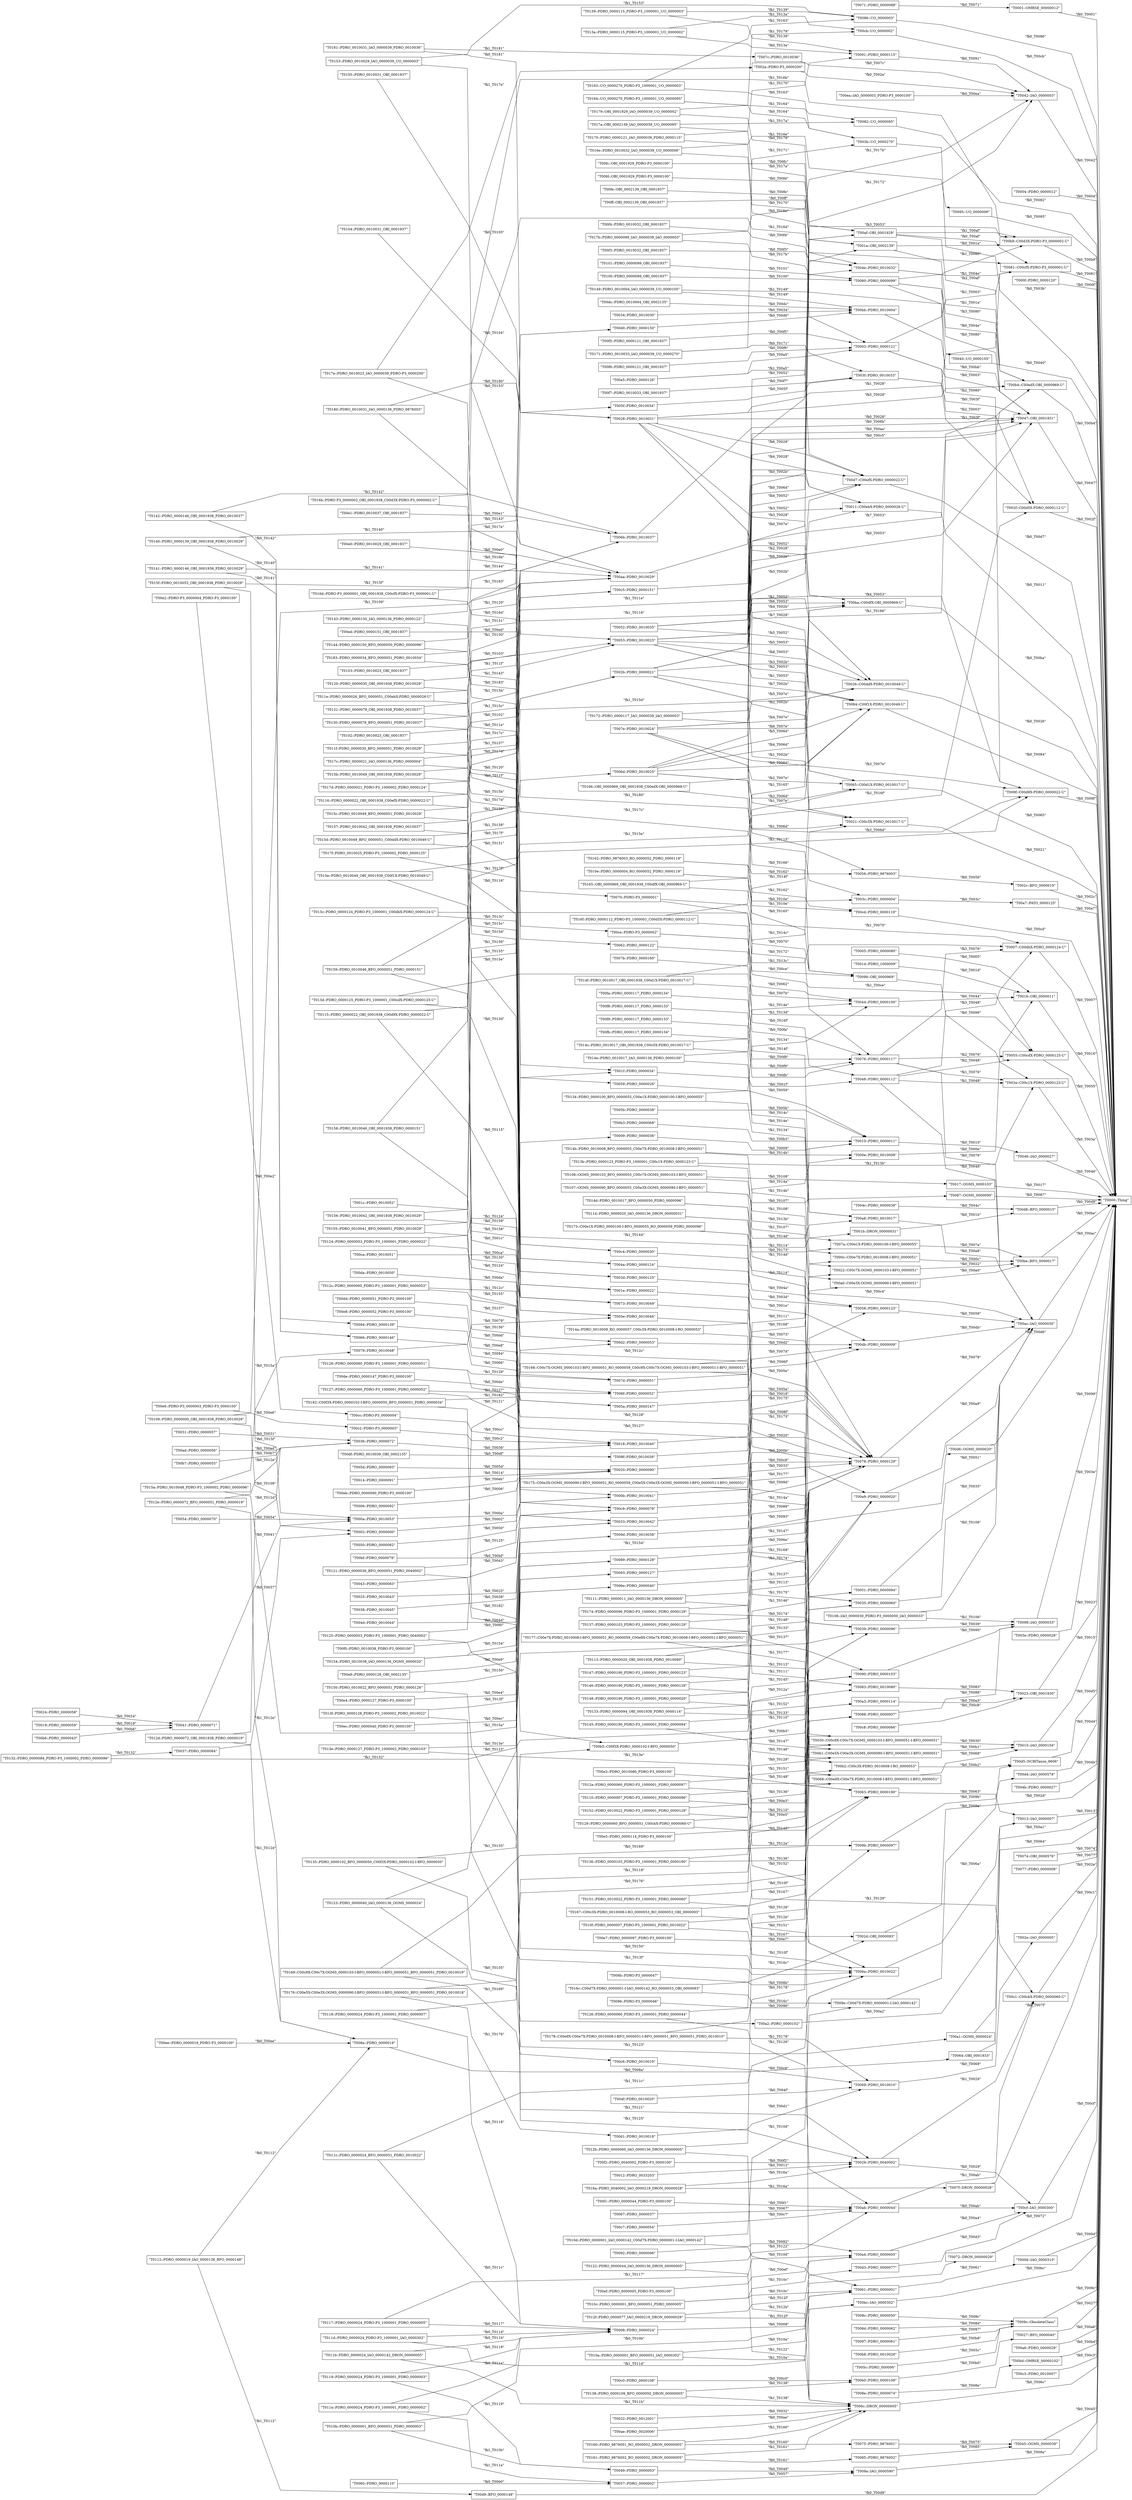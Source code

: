 strict digraph G {
  splines=polyline;
  rankdir=LR;
  "T0000::Thing" [ label="\"T0000::Thing\"" shape="box" ];
  "T0001::OMRSE_00000012" [ label="\"T0001::OMRSE_00000012\"" shape="box" ];
  "T0002::PDRO_0000000" [ label="\"T0002::PDRO_0000000\"" shape="box" ];
  "T000b::PDRO_0010041" [ label="\"T000b::PDRO_0010041\"" shape="box" ];
  "T0003::PDRO_0000121" [ label="\"T0003::PDRO_0000121\"" shape="box" ];
  "T002f::C00d5X-PDRO_0000112-U" [ label="\"T002f::C00d5X-PDRO_0000112-U\"" shape="box" ];
  "T0081::C00cfX-PDRO-P3_0000001-U" [ label="\"T0081::C00cfX-PDRO-P3_0000001-U\"" shape="box" ];
  "T0047::OBI_0001931" [ label="\"T0047::OBI_0001931\"" shape="box" ];
  "T0004::PDRO_0000012" [ label="\"T0004::PDRO_0000012\"" shape="box" ];
  "T0005::PDRO_0000080" [ label="\"T0005::PDRO_0000080\"" shape="box" ];
  "T0016::OBI_0000011" [ label="\"T0016::OBI_0000011\"" shape="box" ];
  "T0006::PDRO_0000092" [ label="\"T0006::PDRO_0000092\"" shape="box" ];
  "T0020::PDRO_0000090" [ label="\"T0020::PDRO_0000090\"" shape="box" ];
  "T0007::C00dbX-PDRO_0000124-U" [ label="\"T0007::C00dbX-PDRO_0000124-U\"" shape="box" ];
  "T0008::PDRO_0000024" [ label="\"T0008::PDRO_0000024\"" shape="box" ];
  "T0061::PDRO_0000001" [ label="\"T0061::PDRO_0000001\"" shape="box" ];
  "T0009::PDRO_0000036" [ label="\"T0009::PDRO_0000036\"" shape="box" ];
  "T0010::PDRO_0000011" [ label="\"T0010::PDRO_0000011\"" shape="box" ];
  "T000a::PDRO_0010053" [ label="\"T000a::PDRO_0010053\"" shape="box" ];
  "T0078::PDRO_0000129" [ label="\"T0078::PDRO_0000129\"" shape="box" ];
  "T000c::C00e7X-PDRO_0010008-I-BFO_0000051" [ label="\"T000c::C00e7X-PDRO_0010008-I-BFO_0000051\"" shape="box" ];
  "T00be::BFO_0000017" [ label="\"T00be::BFO_0000017\"" shape="box" ];
  "T000d::IAO_0000310" [ label="\"T000d::IAO_0000310\"" shape="box" ];
  "T000e::PDRO_0010008" [ label="\"T000e::PDRO_0010008\"" shape="box" ];
  "T000f::PDRO_0000120" [ label="\"T000f::PDRO_0000120\"" shape="box" ];
  "T0046::IAO_0000027" [ label="\"T0046::IAO_0000027\"" shape="box" ];
  "T0011::C00ebX-PDRO_0000026-U" [ label="\"T0011::C00ebX-PDRO_0000026-U\"" shape="box" ];
  "T0012::PDRO_0033203" [ label="\"T0012::PDRO_0033203\"" shape="box" ];
  "T0029::PDRO_0040002" [ label="\"T0029::PDRO_0040002\"" shape="box" ];
  "T0013::IAO_0000007" [ label="\"T0013::IAO_0000007\"" shape="box" ];
  "T0014::PDRO_0000091" [ label="\"T0014::PDRO_0000091\"" shape="box" ];
  "T0015::IAO_0000104" [ label="\"T0015::IAO_0000104\"" shape="box" ];
  "T0017::OGMS_0000103" [ label="\"T0017::OGMS_0000103\"" shape="box" ];
  "T0018::PDRO_0010040" [ label="\"T0018::PDRO_0010040\"" shape="box" ];
  "T0019::PDRO_0000059" [ label="\"T0019::PDRO_0000059\"" shape="box" ];
  "T0041::PDRO_0000071" [ label="\"T0041::PDRO_0000071\"" shape="box" ];
  "T001a::OBI_0002139" [ label="\"T001a::OBI_0002139\"" shape="box" ];
  "T00b9::C00d3X-PDRO-P3_0000002-U" [ label="\"T00b9::C00d3X-PDRO-P3_0000002-U\"" shape="box" ];
  "T00b4::C00edX-OBI_0000969-U" [ label="\"T00b4::C00edX-OBI_0000969-U\"" shape="box" ];
  "T001b::DRON_00000031" [ label="\"T001b::DRON_00000031\"" shape="box" ];
  "T00d8::BFO_0000015" [ label="\"T00d8::BFO_0000015\"" shape="box" ];
  "T001c::PDRO_0010052" [ label="\"T001c::PDRO_0010052\"" shape="box" ];
  "T0073::PDRO_0010049" [ label="\"T0073::PDRO_0010049\"" shape="box" ];
  "T001d::PDRO_1000009" [ label="\"T001d::PDRO_1000009\"" shape="box" ];
  "T001e::PDRO_0000022" [ label="\"T001e::PDRO_0000022\"" shape="box" ];
  "T00db::PDRO_0000009" [ label="\"T00db::PDRO_0000009\"" shape="box" ];
  "T001f::PDRO_0000034" [ label="\"T001f::PDRO_0000034\"" shape="box" ];
  "T0048::PDRO_0000112" [ label="\"T0048::PDRO_0000112\"" shape="box" ];
  "T0021::C00c5X-PDRO_0010017-U" [ label="\"T0021::C00c5X-PDRO_0010017-U\"" shape="box" ];
  "T0022::C00c7X-OGMS_0000103-I-BFO_0000051" [ label="\"T0022::C00c7X-OGMS_0000103-I-BFO_0000051\"" shape="box" ];
  "T0023::OBI_0001930" [ label="\"T0023::OBI_0001930\"" shape="box" ];
  "T0024::PDRO_0000058" [ label="\"T0024::PDRO_0000058\"" shape="box" ];
  "T0025::PDRO_0010043" [ label="\"T0025::PDRO_0010043\"" shape="box" ];
  "T0033::PDRO_0010042" [ label="\"T0033::PDRO_0010042\"" shape="box" ];
  "T0026::C00ddX-PDRO_0010049-U" [ label="\"T0026::C00ddX-PDRO_0010049-U\"" shape="box" ];
  "T0027::BFO_0000040" [ label="\"T0027::BFO_0000040\"" shape="box" ];
  "T0028::PDRO_0010031" [ label="\"T0028::PDRO_0010031\"" shape="box" ];
  "T00d7::C00efX-PDRO_0000022-U" [ label="\"T00d7::C00efX-PDRO_0000022-U\"" shape="box" ];
  "T0084::C00f1X-PDRO_0010049-U" [ label="\"T0084::C00f1X-PDRO_0010049-U\"" shape="box" ];
  "T00ba::C00dfX-OBI_0000969-U" [ label="\"T00ba::C00dfX-OBI_0000969-U\"" shape="box" ];
  "T00cf::IAO_0000300" [ label="\"T00cf::IAO_0000300\"" shape="box" ];
  "T00c1::C00cbX-PDRO_0000060-U" [ label="\"T00c1::C00cbX-PDRO_0000060-U\"" shape="box" ];
  "T002a::PDRO-P3_0000200" [ label="\"T002a::PDRO-P3_0000200\"" shape="box" ];
  "T0042::IAO_0000003" [ label="\"T0042::IAO_0000003\"" shape="box" ];
  "T002b::PDRO_0000021" [ label="\"T002b::PDRO_0000021\"" shape="box" ];
  "T00af::OBI_0001929" [ label="\"T00af::OBI_0001929\"" shape="box" ];
  "T0065::C00d1X-PDRO_0010017-U" [ label="\"T0065::C00d1X-PDRO_0010017-U\"" shape="box" ];
  "T002c::BFO_0000019" [ label="\"T002c::BFO_0000019\"" shape="box" ];
  "T002d::OBI_0000093" [ label="\"T002d::OBI_0000093\"" shape="box" ];
  "T002e::IAO_0000005" [ label="\"T002e::IAO_0000005\"" shape="box" ];
  "T0030::C00c9X-C00c7X-OGMS_0000103-I-BFO_0000051-I-BFO_0000051" [ label="\"T0030::C00c9X-C00c7X-OGMS_0000103-I-BFO_0000051-I-BFO_0000051\"" shape="box" ];
  "T0031::PDRO_0000057" [ label="\"T0031::PDRO_0000057\"" shape="box" ];
  "T0036::PDRO_0000072" [ label="\"T0036::PDRO_0000072\"" shape="box" ];
  "T0032::PDRO_0012001" [ label="\"T0032::PDRO_0012001\"" shape="box" ];
  "T006c::DRON_00000005" [ label="\"T006c::DRON_00000005\"" shape="box" ];
  "T0034::PDRO_0010030" [ label="\"T0034::PDRO_0010030\"" shape="box" ];
  "T00bb::PDRO_0010004" [ label="\"T00bb::PDRO_0010004\"" shape="box" ];
  "T0035::PDRO_0000060" [ label="\"T0035::PDRO_0000060\"" shape="box" ];
  "T00ac::IAO_0000030" [ label="\"T00ac::IAO_0000030\"" shape="box" ];
  "T0037::PDRO_0000084" [ label="\"T0037::PDRO_0000084\"" shape="box" ];
  "T0038::PDRO_0010045" [ label="\"T0038::PDRO_0010045\"" shape="box" ];
  "T0039::PDRO_0000096" [ label="\"T0039::PDRO_0000096\"" shape="box" ];
  "T0098::IAO_0000033" [ label="\"T0098::IAO_0000033\"" shape="box" ];
  "T003a::C00c1X-PDRO_0000123-U" [ label="\"T003a::C00c1X-PDRO_0000123-U\"" shape="box" ];
  "T003b::UO_0000270" [ label="\"T003b::UO_0000270\"" shape="box" ];
  "T003c::PDRO_0000004" [ label="\"T003c::PDRO_0000004\"" shape="box" ];
  "T00a7::PATO_0000125" [ label="\"T00a7::PATO_0000125\"" shape="box" ];
  "T003d::PDRO_0000125" [ label="\"T003d::PDRO_0000125\"" shape="box" ];
  "T0058::PDRO_0000123" [ label="\"T0058::PDRO_0000123\"" shape="box" ];
  "T003e::PDRO_0000028" [ label="\"T003e::PDRO_0000028\"" shape="box" ];
  "T003f::PDRO_0010033" [ label="\"T003f::PDRO_0010033\"" shape="box" ];
  "T0040::UO_0000105" [ label="\"T0040::UO_0000105\"" shape="box" ];
  "T0043::PDRO_0000083" [ label="\"T0043::PDRO_0000083\"" shape="box" ];
  "T00c9::PDRO_0000078" [ label="\"T00c9::PDRO_0000078\"" shape="box" ];
  "T0044::PDRO_0000100" [ label="\"T0044::PDRO_0000100\"" shape="box" ];
  "T0045::OGMS_0000039" [ label="\"T0045::OGMS_0000039\"" shape="box" ];
  "T0055::C00cdX-PDRO_0000125-U" [ label="\"T0055::C00cdX-PDRO_0000125-U\"" shape="box" ];
  "T0049::PDRO_0000003" [ label="\"T0049::PDRO_0000003\"" shape="box" ];
  "T009a::IAO_0000590" [ label="\"T009a::IAO_0000590\"" shape="box" ];
  "T004a::PDRO_0000124" [ label="\"T004a::PDRO_0000124\"" shape="box" ];
  "T004b::PDRO_0000027" [ label="\"T004b::PDRO_0000027\"" shape="box" ];
  "T004c::PDRO_0000039" [ label="\"T004c::PDRO_0000039\"" shape="box" ];
  "T004d::PDRO_0010044" [ label="\"T004d::PDRO_0010044\"" shape="box" ];
  "T004e::PDRO_0010032" [ label="\"T004e::PDRO_0010032\"" shape="box" ];
  "T004f::PDRO_0010020" [ label="\"T004f::PDRO_0010020\"" shape="box" ];
  "T0069::PDRO_0010010" [ label="\"T0069::PDRO_0010010\"" shape="box" ];
  "T0050::PDRO_0000082" [ label="\"T0050::PDRO_0000082\"" shape="box" ];
  "T0051::PDRO_0000094" [ label="\"T0051::PDRO_0000094\"" shape="box" ];
  "T0052::PDRO_0010035" [ label="\"T0052::PDRO_0010035\"" shape="box" ];
  "T0053::PDRO_0010023" [ label="\"T0053::PDRO_0010023\"" shape="box" ];
  "T009f::C00d9X-PDRO_0000022-U" [ label="\"T009f::C00d9X-PDRO_0000022-U\"" shape="box" ];
  "T0054::PDRO_0000070" [ label="\"T0054::PDRO_0000070\"" shape="box" ];
  "T0056::PDRO_9876003" [ label="\"T0056::PDRO_9876003\"" shape="box" ];
  "T0057::PDRO_0000002" [ label="\"T0057::PDRO_0000002\"" shape="box" ];
  "T0059::PDRO_0000026" [ label="\"T0059::PDRO_0000026\"" shape="box" ];
  "T005a::PDRO_0000147" [ label="\"T005a::PDRO_0000147\"" shape="box" ];
  "T005b::PDRO_0000038" [ label="\"T005b::PDRO_0000038\"" shape="box" ];
  "T005c::PDRO_000006" [ label="\"T005c::PDRO_000006\"" shape="box" ];
  "T009c::ObsoleteClass" [ label="\"T009c::ObsoleteClass\"" shape="box" ];
  "T005d::PDRO_0000093" [ label="\"T005d::PDRO_0000093\"" shape="box" ];
  "T005e::PDRO_0010046" [ label="\"T005e::PDRO_0010046\"" shape="box" ];
  "T005f::PDRO_0010034" [ label="\"T005f::PDRO_0010034\"" shape="box" ];
  "T0060::PDRO_0000110" [ label="\"T0060::PDRO_0000110\"" shape="box" ];
  "T0062::PDRO_0000122" [ label="\"T0062::PDRO_0000122\"" shape="box" ];
  "T0063::PDRO_0000190" [ label="\"T0063::PDRO_0000190\"" shape="box" ];
  "T0064::OBI_0001933" [ label="\"T0064::OBI_0001933\"" shape="box" ];
  "T0066::PDRO_0000146" [ label="\"T0066::PDRO_0000146\"" shape="box" ];
  "T0067::PDRO_0000037" [ label="\"T0067::PDRO_0000037\"" shape="box" ];
  "T00ab::PDRO_0000044" [ label="\"T00ab::PDRO_0000044\"" shape="box" ];
  "T0068::C00e9X-C00e7X-PDRO_0010008-I-BFO_0000051-I-BFO_0000051" [ label="\"T0068::C00e9X-C00e7X-PDRO_0010008-I-BFO_0000051-I-BFO_0000051\"" shape="box" ];
  "T006a::PDRO_0010022" [ label="\"T006a::PDRO_0010022\"" shape="box" ];
  "T006b::PDRO_0010037" [ label="\"T006b::PDRO_0010037\"" shape="box" ];
  "T006d::PDRO_0010025" [ label="\"T006d::PDRO_0010025\"" shape="box" ];
  "T006e::PDRO_0000040" [ label="\"T006e::PDRO_0000040\"" shape="box" ];
  "T006f::PDRO_0000052" [ label="\"T006f::PDRO_0000052\"" shape="box" ];
  "T0070::PDRO-P3_0000001" [ label="\"T0070::PDRO-P3_0000001\"" shape="box" ];
  "T0099::OBI_0000969" [ label="\"T0099::OBI_0000969\"" shape="box" ];
  "T0071::PDRO_0000088" [ label="\"T0071::PDRO_0000088\"" shape="box" ];
  "T0072::DRON_00000029" [ label="\"T0072::DRON_00000029\"" shape="box" ];
  "T0074::OBI_0000576" [ label="\"T0074::OBI_0000576\"" shape="box" ];
  "T0075::PDRO_9876001" [ label="\"T0075::PDRO_9876001\"" shape="box" ];
  "T0076::PDRO_0000117" [ label="\"T0076::PDRO_0000117\"" shape="box" ];
  "T0077::PDRO_0000008" [ label="\"T0077::PDRO_0000008\"" shape="box" ];
  "T0079::PDRO_0010048" [ label="\"T0079::PDRO_0010048\"" shape="box" ];
  "T007a::C00e1X-PDRO_0000100-I-BFO_0000055" [ label="\"T007a::C00e1X-PDRO_0000100-I-BFO_0000055\"" shape="box" ];
  "T007b::PDRO_0000160" [ label="\"T007b::PDRO_0000160\"" shape="box" ];
  "T007c::PDRO_0010036" [ label="\"T007c::PDRO_0010036\"" shape="box" ];
  "T007d::PDRO_0000051" [ label="\"T007d::PDRO_0000051\"" shape="box" ];
  "T007e::PDRO_0010024" [ label="\"T007e::PDRO_0010024\"" shape="box" ];
  "T007f::DRON_00000028" [ label="\"T007f::DRON_00000028\"" shape="box" ];
  "T0080::PDRO_0000099" [ label="\"T0080::PDRO_0000099\"" shape="box" ];
  "T0082::UO_0000095" [ label="\"T0082::UO_0000095\"" shape="box" ];
  "T0083::PDRO_0010080" [ label="\"T0083::PDRO_0010080\"" shape="box" ];
  "T0085::PDRO_9876002" [ label="\"T0085::PDRO_9876002\"" shape="box" ];
  "T0086::UO_0000003" [ label="\"T0086::UO_0000003\"" shape="box" ];
  "T0087::OGMS_0000090" [ label="\"T0087::OGMS_0000090\"" shape="box" ];
  "T0088::PDRO_0000007" [ label="\"T0088::PDRO_0000007\"" shape="box" ];
  "T0089::PDRO_0000128" [ label="\"T0089::PDRO_0000128\"" shape="box" ];
  "T008a::PDRO_0000019" [ label="\"T008a::PDRO_0000019\"" shape="box" ];
  "T008b::PDRO-P3_0000047" [ label="\"T008b::PDRO-P3_0000047\"" shape="box" ];
  "T008c::PDRO_0000050" [ label="\"T008c::PDRO_0000050\"" shape="box" ];
  "T008d::PDRO_0000062" [ label="\"T008d::PDRO_0000062\"" shape="box" ];
  "T008e::PDRO_0000074" [ label="\"T008e::PDRO_0000074\"" shape="box" ];
  "T00bd::OMRSE_00000102" [ label="\"T00bd::OMRSE_00000102\"" shape="box" ];
  "T008f::PDRO_0010039" [ label="\"T008f::PDRO_0010039\"" shape="box" ];
  "T0090::PDRO_0000103" [ label="\"T0090::PDRO_0000103\"" shape="box" ];
  "T0091::PDRO_0000115" [ label="\"T0091::PDRO_0000115\"" shape="box" ];
  "T0092::PDRO_0000006" [ label="\"T0092::PDRO_0000006\"" shape="box" ];
  "T00a4::PDRO_0000005" [ label="\"T00a4::PDRO_0000005\"" shape="box" ];
  "T0093::PDRO_0000127" [ label="\"T0093::PDRO_0000127\"" shape="box" ];
  "T0094::PDRO_0000139" [ label="\"T0094::PDRO_0000139\"" shape="box" ];
  "T0095::UO_0000006" [ label="\"T0095::UO_0000006\"" shape="box" ];
  "T0096::PDRO-P3_0000046" [ label="\"T0096::PDRO-P3_0000046\"" shape="box" ];
  "T0097::PDRO_0000061" [ label="\"T0097::PDRO_0000061\"" shape="box" ];
  "T009b::PDRO_0000097" [ label="\"T009b::PDRO_0000097\"" shape="box" ];
  "T00d4::IAO_0000578" [ label="\"T00d4::IAO_0000578\"" shape="box" ];
  "T009d::PDRO_0010038" [ label="\"T009d::PDRO_0010038\"" shape="box" ];
  "T009e::C00d7X-PDRO_0000001-I-IAO_0000142" [ label="\"T009e::C00d7X-PDRO_0000001-I-IAO_0000142\"" shape="box" ];
  "T00d5::NCBITaxon_9606" [ label="\"T00d5::NCBITaxon_9606\"" shape="box" ];
  "T00a0::C00e3X-OGMS_0000090-I-BFO_0000051" [ label="\"T00a0::C00e3X-OGMS_0000090-I-BFO_0000051\"" shape="box" ];
  "T00a1::OGMS_0000024" [ label="\"T00a1::OGMS_0000024\"" shape="box" ];
  "T00a2::PDRO_0000102" [ label="\"T00a2::PDRO_0000102\"" shape="box" ];
  "T00a3::PDRO_0000114" [ label="\"T00a3::PDRO_0000114\"" shape="box" ];
  "T00a5::PDRO_0000126" [ label="\"T00a5::PDRO_0000126\"" shape="box" ];
  "T00a6::PDRO_0000029" [ label="\"T00a6::PDRO_0000029\"" shape="box" ];
  "T00a8::PDRO_0010017" [ label="\"T00a8::PDRO_0010017\"" shape="box" ];
  "T00a9::PDRO_0000020" [ label="\"T00a9::PDRO_0000020\"" shape="box" ];
  "T00aa::PDRO_0010029" [ label="\"T00aa::PDRO_0010029\"" shape="box" ];
  "T00ad::PDRO_0000056" [ label="\"T00ad::PDRO_0000056\"" shape="box" ];
  "T00ae::PDRO_0020006" [ label="\"T00ae::PDRO_0020006\"" shape="box" ];
  "T00b0::PDRO_0000109" [ label="\"T00b0::PDRO_0000109\"" shape="box" ];
  "T00b1::C00e5X-C00e3X-OGMS_0000090-I-BFO_0000051-I-BFO_0000051" [ label="\"T00b1::C00e5X-C00e3X-OGMS_0000090-I-BFO_0000051-I-BFO_0000051\"" shape="box" ];
  "T00b2::C00c3X-PDRO_0010008-I-RO_0000053" [ label="\"T00b2::C00c3X-PDRO_0010008-I-RO_0000053\"" shape="box" ];
  "T00b3::PDRO_0000068" [ label="\"T00b3::PDRO_0000068\"" shape="box" ];
  "T00b5::C00f3X-PDRO_0000102-I-BFO_0000050" [ label="\"T00b5::C00f3X-PDRO_0000102-I-BFO_0000050\"" shape="box" ];
  "T00b6::PDRO_0000043" [ label="\"T00b6::PDRO_0000043\"" shape="box" ];
  "T00b7::PDRO_0000055" [ label="\"T00b7::PDRO_0000055\"" shape="box" ];
  "T00b8::PDRO_0010028" [ label="\"T00b8::PDRO_0010028\"" shape="box" ];
  "T00bc::IAO_0000302" [ label="\"T00bc::IAO_0000302\"" shape="box" ];
  "T00bf::PDRO_0000079" [ label="\"T00bf::PDRO_0000079\"" shape="box" ];
  "T00c0::PDRO_0000108" [ label="\"T00c0::PDRO_0000108\"" shape="box" ];
  "T00c2::PDRO-P3_0000003" [ label="\"T00c2::PDRO-P3_0000003\"" shape="box" ];
  "T00c3::PDRO_0010007" [ label="\"T00c3::PDRO_0010007\"" shape="box" ];
  "T00c4::PDRO_0000030" [ label="\"T00c4::PDRO_0000030\"" shape="box" ];
  "T00c5::PDRO_0000151" [ label="\"T00c5::PDRO_0000151\"" shape="box" ];
  "T00c6::PDRO_0010019" [ label="\"T00c6::PDRO_0010019\"" shape="box" ];
  "T00c7::PDRO_0000054" [ label="\"T00c7::PDRO_0000054\"" shape="box" ];
  "T00c8::PDRO_0000066" [ label="\"T00c8::PDRO_0000066\"" shape="box" ];
  "T00ca::PDRO_0010051" [ label="\"T00ca::PDRO_0010051\"" shape="box" ];
  "T00cb::UO_0000002" [ label="\"T00cb::UO_0000002\"" shape="box" ];
  "T00cc::PDRO-P3_0000004" [ label="\"T00cc::PDRO-P3_0000004\"" shape="box" ];
  "T00cd::PDRO_0000119" [ label="\"T00cd::PDRO_0000119\"" shape="box" ];
  "T00ce::PDRO-P3_0000002" [ label="\"T00ce::PDRO-P3_0000002\"" shape="box" ];
  "T00d0::PDRO_0000150" [ label="\"T00d0::PDRO_0000150\"" shape="box" ];
  "T00d1::PDRO_0010018" [ label="\"T00d1::PDRO_0010018\"" shape="box" ];
  "T00d2::PDRO_0000053" [ label="\"T00d2::PDRO_0000053\"" shape="box" ];
  "T00d3::PDRO_0000077" [ label="\"T00d3::PDRO_0000077\"" shape="box" ];
  "T00d6::OGMS_0000020" [ label="\"T00d6::OGMS_0000020\"" shape="box" ];
  "T00d9::BFO_0000148" [ label="\"T00d9::BFO_0000148\"" shape="box" ];
  "T00da::PDRO_0010050" [ label="\"T00da::PDRO_0010050\"" shape="box" ];
  "T00dc::PDRO_0010004_OBI_0002135" [ label="\"T00dc::PDRO_0010004_OBI_0002135\"" shape="box" ];
  "T00dd::PDRO_0000051_PDRO-P3_0000100" [ label="\"T00dd::PDRO_0000051_PDRO-P3_0000100\"" shape="box" ];
  "T00de::PDRO_0000147_PDRO-P3_0000100" [ label="\"T00de::PDRO_0000147_PDRO-P3_0000100\"" shape="box" ];
  "T00df::PDRO_0010039_OBI_0002135" [ label="\"T00df::PDRO_0010039_OBI_0002135\"" shape="box" ];
  "T00e0::PDRO_0010029_OBI_0001937" [ label="\"T00e0::PDRO_0010029_OBI_0001937\"" shape="box" ];
  "T00e1::PDRO_0010037_OBI_0001937" [ label="\"T00e1::PDRO_0010037_OBI_0001937\"" shape="box" ];
  "T00e2::PDRO-P3_0000004_PDRO-P3_0000100" [ label="\"T00e2::PDRO-P3_0000004_PDRO-P3_0000100\"" shape="box" ];
  "T00e3::PDRO_0010080_PDRO-P3_0000100" [ label="\"T00e3::PDRO_0010080_PDRO-P3_0000100\"" shape="box" ];
  "T00e4::PDRO_0000127_PDRO-P3_0000100" [ label="\"T00e4::PDRO_0000127_PDRO-P3_0000100\"" shape="box" ];
  "T00e5::PDRO_0000114_PDRO-P3_0000100" [ label="\"T00e5::PDRO_0000114_PDRO-P3_0000100\"" shape="box" ];
  "T00e6::PDRO-P3_0000003_PDRO-P3_0000100" [ label="\"T00e6::PDRO-P3_0000003_PDRO-P3_0000100\"" shape="box" ];
  "T00e7::PDRO_0000097_PDRO-P3_0000100" [ label="\"T00e7::PDRO_0000097_PDRO-P3_0000100\"" shape="box" ];
  "T00e8::PDRO_0000052_PDRO-P3_0000100" [ label="\"T00e8::PDRO_0000052_PDRO-P3_0000100\"" shape="box" ];
  "T00e9::PDRO_0000128_OBI_0002135" [ label="\"T00e9::PDRO_0000128_OBI_0002135\"" shape="box" ];
  "T00ea::IAO_0000003_PDRO-P3_0000100" [ label="\"T00ea::IAO_0000003_PDRO-P3_0000100\"" shape="box" ];
  "T00eb::PDRO_0000090_PDRO-P3_0000100" [ label="\"T00eb::PDRO_0000090_PDRO-P3_0000100\"" shape="box" ];
  "T00ec::PDRO_0000040_PDRO-P3_0000100" [ label="\"T00ec::PDRO_0000040_PDRO-P3_0000100\"" shape="box" ];
  "T00ed::PDRO_0000151_OBI_0001937" [ label="\"T00ed::PDRO_0000151_OBI_0001937\"" shape="box" ];
  "T00ee::PDRO_0000019_PDRO-P3_0000100" [ label="\"T00ee::PDRO_0000019_PDRO-P3_0000100\"" shape="box" ];
  "T00ef::PDRO_0000005_PDRO-P3_0000100" [ label="\"T00ef::PDRO_0000005_PDRO-P3_0000100\"" shape="box" ];
  "T00f0::PDRO_0010038_PDRO-P3_0000100" [ label="\"T00f0::PDRO_0010038_PDRO-P3_0000100\"" shape="box" ];
  "T00f1::PDRO_0000044_PDRO-P3_0000100" [ label="\"T00f1::PDRO_0000044_PDRO-P3_0000100\"" shape="box" ];
  "T00f2::PDRO_0040002_PDRO-P3_0000100" [ label="\"T00f2::PDRO_0040002_PDRO-P3_0000100\"" shape="box" ];
  "T00f3::PDRO_0010032_OBI_0001937" [ label="\"T00f3::PDRO_0010032_OBI_0001937\"" shape="box" ];
  "T00f4::PDRO_0010032_OBI_0001937" [ label="\"T00f4::PDRO_0010032_OBI_0001937\"" shape="box" ];
  "T00f5::PDRO_0000121_OBI_0001937" [ label="\"T00f5::PDRO_0000121_OBI_0001937\"" shape="box" ];
  "T00f6::PDRO_0000121_OBI_0001937" [ label="\"T00f6::PDRO_0000121_OBI_0001937\"" shape="box" ];
  "T00f7::PDRO_0010033_OBI_0001937" [ label="\"T00f7::PDRO_0010033_OBI_0001937\"" shape="box" ];
  "T00f8::PDRO_0000117_PDRO_0000133" [ label="\"T00f8::PDRO_0000117_PDRO_0000133\"" shape="box" ];
  "T00f9::PDRO_0000117_PDRO_0000133" [ label="\"T00f9::PDRO_0000117_PDRO_0000133\"" shape="box" ];
  "T00fa::PDRO_0000117_PDRO_0000134" [ label="\"T00fa::PDRO_0000117_PDRO_0000134\"" shape="box" ];
  "T00fb::PDRO_0000117_PDRO_0000134" [ label="\"T00fb::PDRO_0000117_PDRO_0000134\"" shape="box" ];
  "T00fc::OBI_0001929_PDRO-P3_0000100" [ label="\"T00fc::OBI_0001929_PDRO-P3_0000100\"" shape="box" ];
  "T00fd::OBI_0001929_PDRO-P3_0000100" [ label="\"T00fd::OBI_0001929_PDRO-P3_0000100\"" shape="box" ];
  "T00fe::OBI_0002139_OBI_0001937" [ label="\"T00fe::OBI_0002139_OBI_0001937\"" shape="box" ];
  "T00ff::OBI_0002139_OBI_0001937" [ label="\"T00ff::OBI_0002139_OBI_0001937\"" shape="box" ];
  "T0100::PDRO_0000099_OBI_0001937" [ label="\"T0100::PDRO_0000099_OBI_0001937\"" shape="box" ];
  "T0101::PDRO_0000099_OBI_0001937" [ label="\"T0101::PDRO_0000099_OBI_0001937\"" shape="box" ];
  "T0102::PDRO_0010023_OBI_0001937" [ label="\"T0102::PDRO_0010023_OBI_0001937\"" shape="box" ];
  "T0103::PDRO_0010023_OBI_0001937" [ label="\"T0103::PDRO_0010023_OBI_0001937\"" shape="box" ];
  "T0104::PDRO_0010031_OBI_0001937" [ label="\"T0104::PDRO_0010031_OBI_0001937\"" shape="box" ];
  "T0105::PDRO_0010031_OBI_0001937" [ label="\"T0105::PDRO_0010031_OBI_0001937\"" shape="box" ];
  "T0106::IAO_0000030_PDRO-P3_0000050_IAO_0000033" [ label="\"T0106::IAO_0000030_PDRO-P3_0000050_IAO_0000033\"" shape="box" ];
  "T0107::OGMS_0000090_BFO_0000055_C00e3X-OGMS_0000090-I-BFO_0000051" [ label="\"T0107::OGMS_0000090_BFO_0000055_C00e3X-OGMS_0000090-I-BFO_0000051\"" shape="box" ];
  "T0108::OGMS_0000103_BFO_0000055_C00c7X-OGMS_0000103-I-BFO_0000051" [ label="\"T0108::OGMS_0000103_BFO_0000055_C00c7X-OGMS_0000103-I-BFO_0000051\"" shape="box" ];
  "T0109::PDRO_0000000_OBI_0001938_PDRO_0010029" [ label="\"T0109::PDRO_0000000_OBI_0001938_PDRO_0010029\"" shape="box" ];
  "T010a::PDRO_0000001_BFO_0000051_IAO_0000302" [ label="\"T010a::PDRO_0000001_BFO_0000051_IAO_0000302\"" shape="box" ];
  "T010b::PDRO_0000001_BFO_0000051_PDRO_0000003" [ label="\"T010b::PDRO_0000001_BFO_0000051_PDRO_0000003\"" shape="box" ];
  "T010c::PDRO_0000001_BFO_0000051_PDRO_0000005" [ label="\"T010c::PDRO_0000001_BFO_0000051_PDRO_0000005\"" shape="box" ];
  "T010d::PDRO_0000001_IAO_0000142_C00d7X-PDRO_0000001-I-IAO_0000142" [ label="\"T010d::PDRO_0000001_IAO_0000142_C00d7X-PDRO_0000001-I-IAO_0000142\"" shape="box" ];
  "T010e::PDRO_0000004_RO_0000052_PDRO_0000119" [ label="\"T010e::PDRO_0000004_RO_0000052_PDRO_0000119\"" shape="box" ];
  "T010f::PDRO_0000007_PDRO-P3_1000001_PDRO_0010022" [ label="\"T010f::PDRO_0000007_PDRO-P3_1000001_PDRO_0010022\"" shape="box" ];
  "T0110::PDRO_0000007_PDRO-P3_1000001_PDRO_0000096" [ label="\"T0110::PDRO_0000007_PDRO-P3_1000001_PDRO_0000096\"" shape="box" ];
  "T0111::PDRO_0000011_IAO_0000136_DRON_00000005" [ label="\"T0111::PDRO_0000011_IAO_0000136_DRON_00000005\"" shape="box" ];
  "T0112::PDRO_0000019_IAO_0000136_BFO_0000148" [ label="\"T0112::PDRO_0000019_IAO_0000136_BFO_0000148\"" shape="box" ];
  "T0113::PDRO_0000020_OBI_0001938_PDRO_0010080" [ label="\"T0113::PDRO_0000020_OBI_0001938_PDRO_0010080\"" shape="box" ];
  "T0114::PDRO_0000020_IAO_0000136_DRON_00000031" [ label="\"T0114::PDRO_0000020_IAO_0000136_DRON_00000031\"" shape="box" ];
  "T0115::PDRO_0000022_OBI_0001938_C00d9X-PDRO_0000022-U" [ label="\"T0115::PDRO_0000022_OBI_0001938_C00d9X-PDRO_0000022-U\"" shape="box" ];
  "T0116::PDRO_0000022_OBI_0001938_C00efX-PDRO_0000022-U" [ label="\"T0116::PDRO_0000022_OBI_0001938_C00efX-PDRO_0000022-U\"" shape="box" ];
  "T0117::PDRO_0000024_PDRO-P3_1000001_PDRO_0000005" [ label="\"T0117::PDRO_0000024_PDRO-P3_1000001_PDRO_0000005\"" shape="box" ];
  "T0118::PDRO_0000024_PDRO-P3_1000001_PDRO_0000007" [ label="\"T0118::PDRO_0000024_PDRO-P3_1000001_PDRO_0000007\"" shape="box" ];
  "T0119::PDRO_0000024_PDRO-P3_1000001_PDRO_0000003" [ label="\"T0119::PDRO_0000024_PDRO-P3_1000001_PDRO_0000003\"" shape="box" ];
  "T011a::PDRO_0000024_PDRO-P3_1000001_PDRO_0000002" [ label="\"T011a::PDRO_0000024_PDRO-P3_1000001_PDRO_0000002\"" shape="box" ];
  "T011b::PDRO_0000024_IAO_0000142_DRON_00000005" [ label="\"T011b::PDRO_0000024_IAO_0000142_DRON_00000005\"" shape="box" ];
  "T011c::PDRO_0000024_BFO_0000051_PDRO_0010022" [ label="\"T011c::PDRO_0000024_BFO_0000051_PDRO_0010022\"" shape="box" ];
  "T011d::PDRO_0000024_PDRO-P3_1000001_IAO_0000302" [ label="\"T011d::PDRO_0000024_PDRO-P3_1000001_IAO_0000302\"" shape="box" ];
  "T011e::PDRO_0000026_BFO_0000051_C00ebX-PDRO_0000026-U" [ label="\"T011e::PDRO_0000026_BFO_0000051_C00ebX-PDRO_0000026-U\"" shape="box" ];
  "T011f::PDRO_0000030_BFO_0000051_PDRO_0010029" [ label="\"T011f::PDRO_0000030_BFO_0000051_PDRO_0010029\"" shape="box" ];
  "T0120::PDRO_0000030_OBI_0001938_PDRO_0010029" [ label="\"T0120::PDRO_0000030_OBI_0001938_PDRO_0010029\"" shape="box" ];
  "T0121::PDRO_0000036_BFO_0000051_PDRO_0040002" [ label="\"T0121::PDRO_0000036_BFO_0000051_PDRO_0040002\"" shape="box" ];
  "T0122::PDRO_0000044_IAO_0000136_DRON_00000005" [ label="\"T0122::PDRO_0000044_IAO_0000136_DRON_00000005\"" shape="box" ];
  "T0123::PDRO_0000040_IAO_0000136_OGMS_0000024" [ label="\"T0123::PDRO_0000040_IAO_0000136_OGMS_0000024\"" shape="box" ];
  "T0124::PDRO_0000053_PDRO-P3_1000001_PDRO_0000022" [ label="\"T0124::PDRO_0000053_PDRO-P3_1000001_PDRO_0000022\"" shape="box" ];
  "T0125::PDRO_0000053_PDRO-P3_1000001_PDRO_0040002" [ label="\"T0125::PDRO_0000053_PDRO-P3_1000001_PDRO_0040002\"" shape="box" ];
  "T0126::PDRO_0000060_PDRO-P3_1000001_PDRO_0000044" [ label="\"T0126::PDRO_0000060_PDRO-P3_1000001_PDRO_0000044\"" shape="box" ];
  "T0127::PDRO_0000060_PDRO-P3_1000001_PDRO_0000052" [ label="\"T0127::PDRO_0000060_PDRO-P3_1000001_PDRO_0000052\"" shape="box" ];
  "T0128::PDRO_0000060_PDRO-P3_1000001_PDRO_0000051" [ label="\"T0128::PDRO_0000060_PDRO-P3_1000001_PDRO_0000051\"" shape="box" ];
  "T0129::PDRO_0000060_BFO_0000051_C00cbX-PDRO_0000060-U" [ label="\"T0129::PDRO_0000060_BFO_0000051_C00cbX-PDRO_0000060-U\"" shape="box" ];
  "T012a::PDRO_0000060_PDRO-P3_1000001_PDRO_0000097" [ label="\"T012a::PDRO_0000060_PDRO-P3_1000001_PDRO_0000097\"" shape="box" ];
  "T012b::PDRO_0000060_IAO_0000136_DRON_00000005" [ label="\"T012b::PDRO_0000060_IAO_0000136_DRON_00000005\"" shape="box" ];
  "T012c::PDRO_0000060_PDRO-P3_1000001_PDRO_0000053" [ label="\"T012c::PDRO_0000060_PDRO-P3_1000001_PDRO_0000053\"" shape="box" ];
  "T012d::PDRO_0000072_OBI_0001938_PDRO_0000019" [ label="\"T012d::PDRO_0000072_OBI_0001938_PDRO_0000019\"" shape="box" ];
  "T012e::PDRO_0000072_BFO_0000051_PDRO_0000019" [ label="\"T012e::PDRO_0000072_BFO_0000051_PDRO_0000019\"" shape="box" ];
  "T012f::PDRO_0000077_IAO_0000219_DRON_00000029" [ label="\"T012f::PDRO_0000077_IAO_0000219_DRON_00000029\"" shape="box" ];
  "T0130::PDRO_0000078_BFO_0000051_PDRO_0010037" [ label="\"T0130::PDRO_0000078_BFO_0000051_PDRO_0010037\"" shape="box" ];
  "T0131::PDRO_0000078_OBI_0001938_PDRO_0010037" [ label="\"T0131::PDRO_0000078_OBI_0001938_PDRO_0010037\"" shape="box" ];
  "T0132::PDRO_0000084_PDRO-P3_1000002_PDRO_0000096" [ label="\"T0132::PDRO_0000084_PDRO-P3_1000002_PDRO_0000096\"" shape="box" ];
  "T0133::PDRO_0000094_OBI_0001938_PDRO_0000114" [ label="\"T0133::PDRO_0000094_OBI_0001938_PDRO_0000114\"" shape="box" ];
  "T0134::PDRO_0000100_BFO_0000055_C00e1X-PDRO_0000100-I-BFO_0000055" [ label="\"T0134::PDRO_0000100_BFO_0000055_C00e1X-PDRO_0000100-I-BFO_0000055\"" shape="box" ];
  "T0135::PDRO_0000102_BFO_0000050_C00f3X-PDRO_0000102-I-BFO_0000050" [ label="\"T0135::PDRO_0000102_BFO_0000050_C00f3X-PDRO_0000102-I-BFO_0000050\"" shape="box" ];
  "T0136::PDRO_0000103_PDRO-P3_1000001_PDRO_0000190" [ label="\"T0136::PDRO_0000103_PDRO-P3_1000001_PDRO_0000190\"" shape="box" ];
  "T0137::PDRO_0000103_PDRO-P3_1000001_PDRO_0000129" [ label="\"T0137::PDRO_0000103_PDRO-P3_1000001_PDRO_0000129\"" shape="box" ];
  "T0138::PDRO_0000109_BFO_0000050_DRON_00000005" [ label="\"T0138::PDRO_0000109_BFO_0000050_DRON_00000005\"" shape="box" ];
  "T0139::PDRO_0000115_PDRO-P3_1000001_UO_0000003" [ label="\"T0139::PDRO_0000115_PDRO-P3_1000001_UO_0000003\"" shape="box" ];
  "T013a::PDRO_0000115_PDRO-P3_1000001_UO_0000002" [ label="\"T013a::PDRO_0000115_PDRO-P3_1000001_UO_0000002\"" shape="box" ];
  "T013b::PDRO_0000123_PDRO-P3_1000001_C00c1X-PDRO_0000123-U" [ label="\"T013b::PDRO_0000123_PDRO-P3_1000001_C00c1X-PDRO_0000123-U\"" shape="box" ];
  "T013c::PDRO_0000124_PDRO-P3_1000001_C00dbX-PDRO_0000124-U" [ label="\"T013c::PDRO_0000124_PDRO-P3_1000001_C00dbX-PDRO_0000124-U\"" shape="box" ];
  "T013d::PDRO_0000125_PDRO-P3_1000001_C00cdX-PDRO_0000125-U" [ label="\"T013d::PDRO_0000125_PDRO-P3_1000001_C00cdX-PDRO_0000125-U\"" shape="box" ];
  "T013e::PDRO_0000127_PDRO-P3_1000002_PDRO_0000103" [ label="\"T013e::PDRO_0000127_PDRO-P3_1000002_PDRO_0000103\"" shape="box" ];
  "T013f::PDRO_0000128_PDRO-P3_1000002_PDRO_0010022" [ label="\"T013f::PDRO_0000128_PDRO-P3_1000002_PDRO_0010022\"" shape="box" ];
  "T0140::PDRO_0000139_OBI_0001938_PDRO_0010029" [ label="\"T0140::PDRO_0000139_OBI_0001938_PDRO_0010029\"" shape="box" ];
  "T0141::PDRO_0000146_OBI_0001938_PDRO_0010029" [ label="\"T0141::PDRO_0000146_OBI_0001938_PDRO_0010029\"" shape="box" ];
  "T0142::PDRO_0000146_OBI_0001938_PDRO_0010037" [ label="\"T0142::PDRO_0000146_OBI_0001938_PDRO_0010037\"" shape="box" ];
  "T0143::PDRO_0000150_IAO_0000136_PDRO_0000122" [ label="\"T0143::PDRO_0000150_IAO_0000136_PDRO_0000122\"" shape="box" ];
  "T0144::PDRO_0000150_BFO_0000050_PDRO_0000096" [ label="\"T0144::PDRO_0000150_BFO_0000050_PDRO_0000096\"" shape="box" ];
  "T0145::PDRO_0000190_PDRO-P3_1000001_PDRO_0000094" [ label="\"T0145::PDRO_0000190_PDRO-P3_1000001_PDRO_0000094\"" shape="box" ];
  "T0146::PDRO_0000190_PDRO-P3_1000001_PDRO_0000129" [ label="\"T0146::PDRO_0000190_PDRO-P3_1000001_PDRO_0000129\"" shape="box" ];
  "T0147::PDRO_0000190_PDRO-P3_1000001_PDRO_0000123" [ label="\"T0147::PDRO_0000190_PDRO-P3_1000001_PDRO_0000123\"" shape="box" ];
  "T0148::PDRO_0000190_PDRO-P3_1000001_PDRO_0000020" [ label="\"T0148::PDRO_0000190_PDRO-P3_1000001_PDRO_0000020\"" shape="box" ];
  "T0149::PDRO_0010004_IAO_0000039_UO_0000105" [ label="\"T0149::PDRO_0010004_IAO_0000039_UO_0000105\"" shape="box" ];
  "T014a::PDRO_0010008_RO_0000057_C00c3X-PDRO_0010008-I-RO_0000053" [ label="\"T014a::PDRO_0010008_RO_0000057_C00c3X-PDRO_0010008-I-RO_0000053\"" shape="box" ];
  "T014b::PDRO_0010008_BFO_0000055_C00e7X-PDRO_0010008-I-BFO_0000051" [ label="\"T014b::PDRO_0010008_BFO_0000055_C00e7X-PDRO_0010008-I-BFO_0000051\"" shape="box" ];
  "T014c::PDRO_0010017_OBI_0001938_C00c5X-PDRO_0010017-U" [ label="\"T014c::PDRO_0010017_OBI_0001938_C00c5X-PDRO_0010017-U\"" shape="box" ];
  "T014d::PDRO_0010017_BFO_0000050_PDRO_0000096" [ label="\"T014d::PDRO_0010017_BFO_0000050_PDRO_0000096\"" shape="box" ];
  "T014e::PDRO_0010017_IAO_0000136_PDRO_0000100" [ label="\"T014e::PDRO_0010017_IAO_0000136_PDRO_0000100\"" shape="box" ];
  "T014f::PDRO_0010017_OBI_0001938_C00d1X-PDRO_0010017-U" [ label="\"T014f::PDRO_0010017_OBI_0001938_C00d1X-PDRO_0010017-U\"" shape="box" ];
  "T0150::PDRO_0010022_BFO_0000051_PDRO_0000128" [ label="\"T0150::PDRO_0010022_BFO_0000051_PDRO_0000128\"" shape="box" ];
  "T0151::PDRO_0010022_PDRO-P3_1000001_PDRO_0000060" [ label="\"T0151::PDRO_0010022_PDRO-P3_1000001_PDRO_0000060\"" shape="box" ];
  "T0152::PDRO_0010022_PDRO-P3_1000001_PDRO_0000129" [ label="\"T0152::PDRO_0010022_PDRO-P3_1000001_PDRO_0000129\"" shape="box" ];
  "T0153::PDRO_0010029_IAO_0000039_UO_0000003" [ label="\"T0153::PDRO_0010029_IAO_0000039_UO_0000003\"" shape="box" ];
  "T0154::PDRO_0010038_IAO_0000136_OGMS_0000020" [ label="\"T0154::PDRO_0010038_IAO_0000136_OGMS_0000020\"" shape="box" ];
  "T0155::PDRO_0010041_BFO_0000051_PDRO_0010029" [ label="\"T0155::PDRO_0010041_BFO_0000051_PDRO_0010029\"" shape="box" ];
  "T0156::PDRO_0010042_OBI_0001938_PDRO_0010029" [ label="\"T0156::PDRO_0010042_OBI_0001938_PDRO_0010029\"" shape="box" ];
  "T0157::PDRO_0010042_OBI_0001938_PDRO_0010037" [ label="\"T0157::PDRO_0010042_OBI_0001938_PDRO_0010037\"" shape="box" ];
  "T0158::PDRO_0010046_OBI_0001938_PDRO_0000151" [ label="\"T0158::PDRO_0010046_OBI_0001938_PDRO_0000151\"" shape="box" ];
  "T0159::PDRO_0010046_BFO_0000051_PDRO_0000151" [ label="\"T0159::PDRO_0010046_BFO_0000051_PDRO_0000151\"" shape="box" ];
  "T015a::PDRO_0010048_PDRO-P3_1000002_PDRO_0000096" [ label="\"T015a::PDRO_0010048_PDRO-P3_1000002_PDRO_0000096\"" shape="box" ];
  "T015b::PDRO_0010049_OBI_0001938_PDRO_0010029" [ label="\"T015b::PDRO_0010049_OBI_0001938_PDRO_0010029\"" shape="box" ];
  "T015c::PDRO_0010049_BFO_0000051_PDRO_0010029" [ label="\"T015c::PDRO_0010049_BFO_0000051_PDRO_0010029\"" shape="box" ];
  "T015d::PDRO_0010049_BFO_0000051_C00ddX-PDRO_0010049-U" [ label="\"T015d::PDRO_0010049_BFO_0000051_C00ddX-PDRO_0010049-U\"" shape="box" ];
  "T015e::PDRO_0010049_OBI_0001938_C00f1X-PDRO_0010049-U" [ label="\"T015e::PDRO_0010049_OBI_0001938_C00f1X-PDRO_0010049-U\"" shape="box" ];
  "T015f::PDRO_0010053_OBI_0001938_PDRO_0010029" [ label="\"T015f::PDRO_0010053_OBI_0001938_PDRO_0010029\"" shape="box" ];
  "T0160::PDRO_9876001_RO_0000052_DRON_00000005" [ label="\"T0160::PDRO_9876001_RO_0000052_DRON_00000005\"" shape="box" ];
  "T0161::PDRO_9876002_RO_0000052_DRON_00000005" [ label="\"T0161::PDRO_9876002_RO_0000052_DRON_00000005\"" shape="box" ];
  "T0162::PDRO_9876003_RO_0000052_PDRO_0000119" [ label="\"T0162::PDRO_9876003_RO_0000052_PDRO_0000119\"" shape="box" ];
  "T0163::UO_0000270_PDRO-P3_1000001_UO_0000003" [ label="\"T0163::UO_0000270_PDRO-P3_1000001_UO_0000003\"" shape="box" ];
  "T0164::UO_0000270_PDRO-P3_1000001_UO_0000095" [ label="\"T0164::UO_0000270_PDRO-P3_1000001_UO_0000095\"" shape="box" ];
  "T0165::OBI_0000969_OBI_0001938_C00dfX-OBI_0000969-U" [ label="\"T0165::OBI_0000969_OBI_0001938_C00dfX-OBI_0000969-U\"" shape="box" ];
  "T0166::OBI_0000969_OBI_0001938_C00edX-OBI_0000969-U" [ label="\"T0166::OBI_0000969_OBI_0001938_C00edX-OBI_0000969-U\"" shape="box" ];
  "T0167::C00c3X-PDRO_0010008-I-RO_0000053_RO_0000053_OBI_0000093" [ label="\"T0167::C00c3X-PDRO_0010008-I-RO_0000053_RO_0000053_OBI_0000093\"" shape="box" ];
  "T0168::C00c7X-OGMS_0000103-I-BFO_0000051_RO_0000059_C00c9X-C00c7X-OGMS_0000103-I-BFO_0000051-I-BFO_0000051" [ label="\"T0168::C00c7X-OGMS_0000103-I-BFO_0000051_RO_0000059_C00c9X-C00c7X-OGMS_0000103-I-BFO_0000051-I-BFO_0000051\"" shape="box" ];
  "T0169::C00c9X-C00c7X-OGMS_0000103-I-BFO_0000051-I-BFO_0000051_BFO_0000051_PDRO_0010019" [ label="\"T0169::C00c9X-C00c7X-OGMS_0000103-I-BFO_0000051-I-BFO_0000051_BFO_0000051_PDRO_0010019\"" shape="box" ];
  "T016a::PDRO_0040002_IAO_0000219_DRON_00000028" [ label="\"T016a::PDRO_0040002_IAO_0000219_DRON_00000028\"" shape="box" ];
  "T016b::PDRO-P3_0000002_OBI_0001938_C00d3X-PDRO-P3_0000002-U" [ label="\"T016b::PDRO-P3_0000002_OBI_0001938_C00d3X-PDRO-P3_0000002-U\"" shape="box" ];
  "T016c::C00d7X-PDRO_0000001-I-IAO_0000142_RO_0000053_OBI_0000093" [ label="\"T016c::C00d7X-PDRO_0000001-I-IAO_0000142_RO_0000053_OBI_0000093\"" shape="box" ];
  "T016d::PDRO-P3_0000001_OBI_0001938_C00cfX-PDRO-P3_0000001-U" [ label="\"T016d::PDRO-P3_0000001_OBI_0001938_C00cfX-PDRO-P3_0000001-U\"" shape="box" ];
  "T016e::PDRO_0010032_IAO_0000039_UO_0000006" [ label="\"T016e::PDRO_0010032_IAO_0000039_UO_0000006\"" shape="box" ];
  "T016f::PDRO_0000112_PDRO-P3_1000001_C00d5X-PDRO_0000112-U" [ label="\"T016f::PDRO_0000112_PDRO-P3_1000001_C00d5X-PDRO_0000112-U\"" shape="box" ];
  "T0170::PDRO_0000121_IAO_0000039_PDRO_0000115" [ label="\"T0170::PDRO_0000121_IAO_0000039_PDRO_0000115\"" shape="box" ];
  "T0171::PDRO_0010033_IAO_0000039_UO_0000270" [ label="\"T0171::PDRO_0010033_IAO_0000039_UO_0000270\"" shape="box" ];
  "T0172::PDRO_0000117_IAO_0000039_IAO_0000003" [ label="\"T0172::PDRO_0000117_IAO_0000039_IAO_0000003\"" shape="box" ];
  "T0173::C00e1X-PDRO_0000100-I-BFO_0000055_RO_0000059_PDRO_0000096" [ label="\"T0173::C00e1X-PDRO_0000100-I-BFO_0000055_RO_0000059_PDRO_0000096\"" shape="box" ];
  "T0174::PDRO_0000096_PDRO-P3_1000001_PDRO_0000129" [ label="\"T0174::PDRO_0000096_PDRO-P3_1000001_PDRO_0000129\"" shape="box" ];
  "T0175::C00e3X-OGMS_0000090-I-BFO_0000051_RO_0000059_C00e5X-C00e3X-OGMS_0000090-I-BFO_0000051-I-BFO_0000051" [ label="\"T0175::C00e3X-OGMS_0000090-I-BFO_0000051_RO_0000059_C00e5X-C00e3X-OGMS_0000090-I-BFO_0000051-I-BFO_0000051\"" shape="box" ];
  "T0176::C00e5X-C00e3X-OGMS_0000090-I-BFO_0000051-I-BFO_0000051_BFO_0000051_PDRO_0010018" [ label="\"T0176::C00e5X-C00e3X-OGMS_0000090-I-BFO_0000051-I-BFO_0000051_BFO_0000051_PDRO_0010018\"" shape="box" ];
  "T0177::C00e7X-PDRO_0010008-I-BFO_0000051_RO_0000059_C00e9X-C00e7X-PDRO_0010008-I-BFO_0000051-I-BFO_0000051" [ label="\"T0177::C00e7X-PDRO_0010008-I-BFO_0000051_RO_0000059_C00e9X-C00e7X-PDRO_0010008-I-BFO_0000051-I-BFO_0000051\"" shape="box" ];
  "T0178::C00e9X-C00e7X-PDRO_0010008-I-BFO_0000051-I-BFO_0000051_BFO_0000051_PDRO_0010010" [ label="\"T0178::C00e9X-C00e7X-PDRO_0010008-I-BFO_0000051-I-BFO_0000051_BFO_0000051_PDRO_0010010\"" shape="box" ];
  "T0179::OBI_0001929_IAO_0000039_UO_0000002" [ label="\"T0179::OBI_0001929_IAO_0000039_UO_0000002\"" shape="box" ];
  "T017a::OBI_0002139_IAO_0000039_UO_0000095" [ label="\"T017a::OBI_0002139_IAO_0000039_UO_0000095\"" shape="box" ];
  "T017b::PDRO_0000099_IAO_0000039_IAO_0000003" [ label="\"T017b::PDRO_0000099_IAO_0000039_IAO_0000003\"" shape="box" ];
  "T017c::PDRO_0000021_IAO_0000136_PDRO_0000004" [ label="\"T017c::PDRO_0000021_IAO_0000136_PDRO_0000004\"" shape="box" ];
  "T017d::PDRO_0000021_PDRO-P3_1000002_PDRO_0000124" [ label="\"T017d::PDRO_0000021_PDRO-P3_1000002_PDRO_0000124\"" shape="box" ];
  "T017e::PDRO_0010023_IAO_0000039_PDRO-P3_0000200" [ label="\"T017e::PDRO_0010023_IAO_0000039_PDRO-P3_0000200\"" shape="box" ];
  "T017f::PDRO_0010025_PDRO-P3_1000002_PDRO_0000125" [ label="\"T017f::PDRO_0010025_PDRO-P3_1000002_PDRO_0000125\"" shape="box" ];
  "T0180::PDRO_0010031_IAO_0000136_PDRO_9876003" [ label="\"T0180::PDRO_0010031_IAO_0000136_PDRO_9876003\"" shape="box" ];
  "T0181::PDRO_0010031_IAO_0000039_PDRO_0010036" [ label="\"T0181::PDRO_0010031_IAO_0000039_PDRO_0010036\"" shape="box" ];
  "T0182::C00f3X-PDRO_0000102-I-BFO_0000050_BFO_0000051_PDRO_0000034" [ label="\"T0182::C00f3X-PDRO_0000102-I-BFO_0000050_BFO_0000051_PDRO_0000034\"" shape="box" ];
  "T0183::PDRO_0000034_BFO_0000051_PDRO_0010034" [ label="\"T0183::PDRO_0000034_BFO_0000051_PDRO_0010034\"" shape="box" ];
  "T0001::OMRSE_00000012" -> "T0000::Thing" [ label="\"fk0_T0001\"" ];
  "T0002::PDRO_0000000" -> "T000b::PDRO_0010041" [ label="\"fk0_T0002\"" ];
  "T0003::PDRO_0000121" -> "T002f::C00d5X-PDRO_0000112-U" [ label="\"fk2_T0003\"" ];
  "T0003::PDRO_0000121" -> "T0081::C00cfX-PDRO-P3_0000001-U" [ label="\"fk1_T0003\"" ];
  "T0003::PDRO_0000121" -> "T0047::OBI_0001931" [ label="\"fk0_T0003\"" ];
  "T0004::PDRO_0000012" -> "T0000::Thing" [ label="\"fk0_T0004\"" ];
  "T0005::PDRO_0000080" -> "T0016::OBI_0000011" [ label="\"fk0_T0005\"" ];
  "T0006::PDRO_0000092" -> "T0020::PDRO_0000090" [ label="\"fk0_T0006\"" ];
  "T0007::C00dbX-PDRO_0000124-U" -> "T0000::Thing" [ label="\"fk0_T0007\"" ];
  "T0008::PDRO_0000024" -> "T0061::PDRO_0000001" [ label="\"fk0_T0008\"" ];
  "T0009::PDRO_0000036" -> "T0010::PDRO_0000011" [ label="\"fk0_T0009\"" ];
  "T000a::PDRO_0010053" -> "T000b::PDRO_0010041" [ label="\"fk0_T000a\"" ];
  "T000b::PDRO_0010041" -> "T0078::PDRO_0000129" [ label="\"fk0_T000b\"" ];
  "T000c::C00e7X-PDRO_0010008-I-BFO_0000051" -> "T00be::BFO_0000017" [ label="\"fk0_T000c\"" ];
  "T000d::IAO_0000310" -> "T0000::Thing" [ label="\"fk0_T000d\"" ];
  "T000e::PDRO_0010008" -> "T0016::OBI_0000011" [ label="\"fk0_T000e\"" ];
  "T000f::PDRO_0000120" -> "T0000::Thing" [ label="\"fk0_T000f\"" ];
  "T0010::PDRO_0000011" -> "T0046::IAO_0000027" [ label="\"fk0_T0010\"" ];
  "T0011::C00ebX-PDRO_0000026-U" -> "T0000::Thing" [ label="\"fk0_T0011\"" ];
  "T0012::PDRO_0033203" -> "T0029::PDRO_0040002" [ label="\"fk0_T0012\"" ];
  "T0013::IAO_0000007" -> "T0000::Thing" [ label="\"fk0_T0013\"" ];
  "T0014::PDRO_0000091" -> "T0020::PDRO_0000090" [ label="\"fk0_T0014\"" ];
  "T0015::IAO_0000104" -> "T0000::Thing" [ label="\"fk0_T0015\"" ];
  "T0016::OBI_0000011" -> "T0000::Thing" [ label="\"fk0_T0016\"" ];
  "T0017::OGMS_0000103" -> "T0000::Thing" [ label="\"fk0_T0017\"" ];
  "T0018::PDRO_0010040" -> "T0078::PDRO_0000129" [ label="\"fk0_T0018\"" ];
  "T0019::PDRO_0000059" -> "T0041::PDRO_0000071" [ label="\"fk0_T0019\"" ];
  "T001a::OBI_0002139" -> "T00b9::C00d3X-PDRO-P3_0000002-U" [ label="\"fk0_T001a\"" ];
  "T001a::OBI_0002139" -> "T00b4::C00edX-OBI_0000969-U" [ label="\"fk1_T001a\"" ];
  "T001b::DRON_00000031" -> "T00d8::BFO_0000015" [ label="\"fk0_T001b\"" ];
  "T001c::PDRO_0010052" -> "T0073::PDRO_0010049" [ label="\"fk0_T001c\"" ];
  "T001d::PDRO_1000009" -> "T0016::OBI_0000011" [ label="\"fk0_T001d\"" ];
  "T001e::PDRO_0000022" -> "T00db::PDRO_0000009" [ label="\"fk0_T001e\"" ];
  "T001f::PDRO_0000034" -> "T0048::PDRO_0000112" [ label="\"fk0_T001f\"" ];
  "T0020::PDRO_0000090" -> "T0078::PDRO_0000129" [ label="\"fk0_T0020\"" ];
  "T0021::C00c5X-PDRO_0010017-U" -> "T0000::Thing" [ label="\"fk0_T0021\"" ];
  "T0022::C00c7X-OGMS_0000103-I-BFO_0000051" -> "T00be::BFO_0000017" [ label="\"fk0_T0022\"" ];
  "T0023::OBI_0001930" -> "T0000::Thing" [ label="\"fk0_T0023\"" ];
  "T0024::PDRO_0000058" -> "T0041::PDRO_0000071" [ label="\"fk0_T0024\"" ];
  "T0025::PDRO_0010043" -> "T0033::PDRO_0010042" [ label="\"fk0_T0025\"" ];
  "T0026::C00ddX-PDRO_0010049-U" -> "T0000::Thing" [ label="\"fk0_T0026\"" ];
  "T0027::BFO_0000040" -> "T0000::Thing" [ label="\"fk0_T0027\"" ];
  "T0028::PDRO_0010031" -> "T0081::C00cfX-PDRO-P3_0000001-U" [ label="\"fk1_T0028\"" ];
  "T0028::PDRO_0010031" -> "T00d7::C00efX-PDRO_0000022-U" [ label="\"fk6_T0028\"" ];
  "T0028::PDRO_0010031" -> "T0084::C00f1X-PDRO_0010049-U" [ label="\"fk7_T0028\"" ];
  "T0028::PDRO_0010031" -> "T0011::C00ebX-PDRO_0000026-U" [ label="\"fk4_T0028\"" ];
  "T0028::PDRO_0010031" -> "T00b4::C00edX-OBI_0000969-U" [ label="\"fk5_T0028\"" ];
  "T0028::PDRO_0010031" -> "T0047::OBI_0001931" [ label="\"fk0_T0028\"" ];
  "T0028::PDRO_0010031" -> "T0026::C00ddX-PDRO_0010049-U" [ label="\"fk2_T0028\"" ];
  "T0028::PDRO_0010031" -> "T00ba::C00dfX-OBI_0000969-U" [ label="\"fk3_T0028\"" ];
  "T0029::PDRO_0040002" -> "T00cf::IAO_0000300" [ label="\"fk0_T0029\"" ];
  "T0029::PDRO_0040002" -> "T00c1::C00cbX-PDRO_0000060-U" [ label="\"fk1_T0029\"" ];
  "T002a::PDRO-P3_0000200" -> "T0042::IAO_0000003" [ label="\"fk0_T002a\"" ];
  "T002b::PDRO_0000021" -> "T00af::OBI_0001929" [ label="\"fk0_T002b\"" ];
  "T002b::PDRO_0000021" -> "T0065::C00d1X-PDRO_0010017-U" [ label="\"fk2_T002b\"" ];
  "T002b::PDRO_0000021" -> "T00d7::C00efX-PDRO_0000022-U" [ label="\"fk6_T002b\"" ];
  "T002b::PDRO_0000021" -> "T0011::C00ebX-PDRO_0000026-U" [ label="\"fk5_T002b\"" ];
  "T002b::PDRO_0000021" -> "T00ba::C00dfX-OBI_0000969-U" [ label="\"fk4_T002b\"" ];
  "T002b::PDRO_0000021" -> "T0021::C00c5X-PDRO_0010017-U" [ label="\"fk1_T002b\"" ];
  "T002b::PDRO_0000021" -> "T0084::C00f1X-PDRO_0010049-U" [ label="\"fk7_T002b\"" ];
  "T002b::PDRO_0000021" -> "T0026::C00ddX-PDRO_0010049-U" [ label="\"fk3_T002b\"" ];
  "T002c::BFO_0000019" -> "T0000::Thing" [ label="\"fk0_T002c\"" ];
  "T002d::OBI_0000093" -> "T0000::Thing" [ label="\"fk0_T002d\"" ];
  "T002e::IAO_0000005" -> "T0000::Thing" [ label="\"fk0_T002e\"" ];
  "T002f::C00d5X-PDRO_0000112-U" -> "T0000::Thing" [ label="\"fk0_T002f\"" ];
  "T0030::C00c9X-C00c7X-OGMS_0000103-I-BFO_0000051-I-BFO_0000051" -> "T0015::IAO_0000104" [ label="\"fk0_T0030\"" ];
  "T0031::PDRO_0000057" -> "T0036::PDRO_0000072" [ label="\"fk0_T0031\"" ];
  "T0032::PDRO_0012001" -> "T006c::DRON_00000005" [ label="\"fk0_T0032\"" ];
  "T0033::PDRO_0010042" -> "T0078::PDRO_0000129" [ label="\"fk0_T0033\"" ];
  "T0034::PDRO_0010030" -> "T00bb::PDRO_0010004" [ label="\"fk0_T0034\"" ];
  "T0035::PDRO_0000060" -> "T00ac::IAO_0000030" [ label="\"fk0_T0035\"" ];
  "T0036::PDRO_0000072" -> "T0018::PDRO_0010040" [ label="\"fk0_T0036\"" ];
  "T0037::PDRO_0000084" -> "T0002::PDRO_0000000" [ label="\"fk0_T0037\"" ];
  "T0038::PDRO_0010045" -> "T0033::PDRO_0010042" [ label="\"fk0_T0038\"" ];
  "T0039::PDRO_0000096" -> "T0098::IAO_0000033" [ label="\"fk0_T0039\"" ];
  "T003a::C00c1X-PDRO_0000123-U" -> "T0000::Thing" [ label="\"fk0_T003a\"" ];
  "T003b::UO_0000270" -> "T0000::Thing" [ label="\"fk0_T003b\"" ];
  "T003c::PDRO_0000004" -> "T00a7::PATO_0000125" [ label="\"fk0_T003c\"" ];
  "T003d::PDRO_0000125" -> "T0058::PDRO_0000123" [ label="\"fk0_T003d\"" ];
  "T003e::PDRO_0000028" -> "T0000::Thing" [ label="\"fk0_T003e\"" ];
  "T003f::PDRO_0010033" -> "T002f::C00d5X-PDRO_0000112-U" [ label="\"fk1_T003f\"" ];
  "T003f::PDRO_0010033" -> "T0047::OBI_0001931" [ label="\"fk0_T003f\"" ];
  "T0040::UO_0000105" -> "T0000::Thing" [ label="\"fk0_T0040\"" ];
  "T0041::PDRO_0000071" -> "T000a::PDRO_0010053" [ label="\"fk0_T0041\"" ];
  "T0042::IAO_0000003" -> "T0000::Thing" [ label="\"fk0_T0042\"" ];
  "T0043::PDRO_0000083" -> "T00c9::PDRO_0000078" [ label="\"fk0_T0043\"" ];
  "T0044::PDRO_0000100" -> "T0016::OBI_0000011" [ label="\"fk0_T0044\"" ];
  "T0045::OGMS_0000039" -> "T0000::Thing" [ label="\"fk0_T0045\"" ];
  "T0046::IAO_0000027" -> "T0000::Thing" [ label="\"fk0_T0046\"" ];
  "T0047::OBI_0001931" -> "T0000::Thing" [ label="\"fk0_T0047\"" ];
  "T0048::PDRO_0000112" -> "T00ac::IAO_0000030" [ label="\"fk0_T0048\"" ];
  "T0048::PDRO_0000112" -> "T003a::C00c1X-PDRO_0000123-U" [ label="\"fk1_T0048\"" ];
  "T0048::PDRO_0000112" -> "T0007::C00dbX-PDRO_0000124-U" [ label="\"fk3_T0048\"" ];
  "T0048::PDRO_0000112" -> "T0055::C00cdX-PDRO_0000125-U" [ label="\"fk2_T0048\"" ];
  "T0049::PDRO_0000003" -> "T009a::IAO_0000590" [ label="\"fk0_T0049\"" ];
  "T004a::PDRO_0000124" -> "T0058::PDRO_0000123" [ label="\"fk0_T004a\"" ];
  "T004b::PDRO_0000027" -> "T0000::Thing" [ label="\"fk0_T004b\"" ];
  "T004c::PDRO_0000039" -> "T00d8::BFO_0000015" [ label="\"fk0_T004c\"" ];
  "T004d::PDRO_0010044" -> "T0033::PDRO_0010042" [ label="\"fk0_T004d\"" ];
  "T004e::PDRO_0010032" -> "T0047::OBI_0001931" [ label="\"fk0_T004e\"" ];
  "T004e::PDRO_0010032" -> "T0081::C00cfX-PDRO-P3_0000001-U" [ label="\"fk1_T004e\"" ];
  "T004f::PDRO_0010020" -> "T0069::PDRO_0010010" [ label="\"fk0_T004f\"" ];
  "T0050::PDRO_0000082" -> "T00c9::PDRO_0000078" [ label="\"fk0_T0050\"" ];
  "T0051::PDRO_0000094" -> "T00ac::IAO_0000030" [ label="\"fk0_T0051\"" ];
  "T0052::PDRO_0010035" -> "T0084::C00f1X-PDRO_0010049-U" [ label="\"fk5_T0052\"" ];
  "T0052::PDRO_0010035" -> "T0026::C00ddX-PDRO_0010049-U" [ label="\"fk1_T0052\"" ];
  "T0052::PDRO_0010035" -> "T004e::PDRO_0010032" [ label="\"fk0_T0052\"" ];
  "T0052::PDRO_0010035" -> "T00ba::C00dfX-OBI_0000969-U" [ label="\"fk2_T0052\"" ];
  "T0052::PDRO_0010035" -> "T00d7::C00efX-PDRO_0000022-U" [ label="\"fk4_T0052\"" ];
  "T0052::PDRO_0010035" -> "T0011::C00ebX-PDRO_0000026-U" [ label="\"fk3_T0052\"" ];
  "T0053::PDRO_0010023" -> "T0021::C00c5X-PDRO_0010017-U" [ label="\"fk1_T0053\"" ];
  "T0053::PDRO_0010023" -> "T00b9::C00d3X-PDRO-P3_0000002-U" [ label="\"fk3_T0053\"" ];
  "T0053::PDRO_0010023" -> "T0047::OBI_0001931" [ label="\"fk0_T0053\"" ];
  "T0053::PDRO_0010023" -> "T0065::C00d1X-PDRO_0010017-U" [ label="\"fk2_T0053\"" ];
  "T0053::PDRO_0010023" -> "T0026::C00ddX-PDRO_0010049-U" [ label="\"fk5_T0053\"" ];
  "T0053::PDRO_0010023" -> "T00ba::C00dfX-OBI_0000969-U" [ label="\"fk6_T0053\"" ];
  "T0053::PDRO_0010023" -> "T0084::C00f1X-PDRO_0010049-U" [ label="\"fk8_T0053\"" ];
  "T0053::PDRO_0010023" -> "T009f::C00d9X-PDRO_0000022-U" [ label="\"fk4_T0053\"" ];
  "T0053::PDRO_0010023" -> "T00b4::C00edX-OBI_0000969-U" [ label="\"fk7_T0053\"" ];
  "T0054::PDRO_0000070" -> "T000a::PDRO_0010053" [ label="\"fk0_T0054\"" ];
  "T0055::C00cdX-PDRO_0000125-U" -> "T0000::Thing" [ label="\"fk0_T0055\"" ];
  "T0056::PDRO_9876003" -> "T002c::BFO_0000019" [ label="\"fk0_T0056\"" ];
  "T0057::PDRO_0000002" -> "T009a::IAO_0000590" [ label="\"fk0_T0057\"" ];
  "T0058::PDRO_0000123" -> "T00ac::IAO_0000030" [ label="\"fk0_T0058\"" ];
  "T0059::PDRO_0000026" -> "T0010::PDRO_0000011" [ label="\"fk0_T0059\"" ];
  "T005a::PDRO_0000147" -> "T0078::PDRO_0000129" [ label="\"fk0_T005a\"" ];
  "T005b::PDRO_0000038" -> "T0010::PDRO_0000011" [ label="\"fk0_T005b\"" ];
  "T005c::PDRO_000006" -> "T009c::ObsoleteClass" [ label="\"fk0_T005c\"" ];
  "T005d::PDRO_0000093" -> "T0020::PDRO_0000090" [ label="\"fk0_T005d\"" ];
  "T005e::PDRO_0010046" -> "T0078::PDRO_0000129" [ label="\"fk0_T005e\"" ];
  "T005f::PDRO_0010034" -> "T003f::PDRO_0010033" [ label="\"fk0_T005f\"" ];
  "T0060::PDRO_0000110" -> "T0057::PDRO_0000002" [ label="\"fk0_T0060\"" ];
  "T0061::PDRO_0000001" -> "T000d::IAO_0000310" [ label="\"fk0_T0061\"" ];
  "T0062::PDRO_0000122" -> "T0044::PDRO_0000100" [ label="\"fk0_T0062\"" ];
  "T0063::PDRO_0000190" -> "T0013::IAO_0000007" [ label="\"fk0_T0063\"" ];
  "T0064::OBI_0001933" -> "T0000::Thing" [ label="\"fk0_T0064\"" ];
  "T0065::C00d1X-PDRO_0010017-U" -> "T0000::Thing" [ label="\"fk0_T0065\"" ];
  "T0066::PDRO_0000146" -> "T005a::PDRO_0000147" [ label="\"fk0_T0066\"" ];
  "T0067::PDRO_0000037" -> "T00ab::PDRO_0000044" [ label="\"fk0_T0067\"" ];
  "T0068::C00e9X-C00e7X-PDRO_0010008-I-BFO_0000051-I-BFO_0000051" -> "T0015::IAO_0000104" [ label="\"fk0_T0068\"" ];
  "T0069::PDRO_0010010" -> "T002e::IAO_0000005" [ label="\"fk0_T0069\"" ];
  "T006a::PDRO_0010022" -> "T0013::IAO_0000007" [ label="\"fk0_T006a\"" ];
  "T006b::PDRO_0010037" -> "T0047::OBI_0001931" [ label="\"fk0_T006b\"" ];
  "T006c::DRON_00000005" -> "T0000::Thing" [ label="\"fk0_T006c\"" ];
  "T006d::PDRO_0010025" -> "T0084::C00f1X-PDRO_0010049-U" [ label="\"fk6_T006d\"" ];
  "T006d::PDRO_0010025" -> "T00ba::C00dfX-OBI_0000969-U" [ label="\"fk5_T006d\"" ];
  "T006d::PDRO_0010025" -> "T0021::C00c5X-PDRO_0010017-U" [ label="\"fk1_T006d\"" ];
  "T006d::PDRO_0010025" -> "T0065::C00d1X-PDRO_0010017-U" [ label="\"fk2_T006d\"" ];
  "T006d::PDRO_0010025" -> "T00af::OBI_0001929" [ label="\"fk0_T006d\"" ];
  "T006d::PDRO_0010025" -> "T009f::C00d9X-PDRO_0000022-U" [ label="\"fk3_T006d\"" ];
  "T006d::PDRO_0010025" -> "T0026::C00ddX-PDRO_0010049-U" [ label="\"fk4_T006d\"" ];
  "T006e::PDRO_0000040" -> "T0078::PDRO_0000129" [ label="\"fk0_T006e\"" ];
  "T006f::PDRO_0000052" -> "T00db::PDRO_0000009" [ label="\"fk0_T006f\"" ];
  "T0070::PDRO-P3_0000001" -> "T0099::OBI_0000969" [ label="\"fk0_T0070\"" ];
  "T0070::PDRO-P3_0000001" -> "T0007::C00dbX-PDRO_0000124-U" [ label="\"fk1_T0070\"" ];
  "T0071::PDRO_0000088" -> "T0001::OMRSE_00000012" [ label="\"fk0_T0071\"" ];
  "T0072::DRON_00000029" -> "T0000::Thing" [ label="\"fk0_T0072\"" ];
  "T0073::PDRO_0010049" -> "T0078::PDRO_0000129" [ label="\"fk0_T0073\"" ];
  "T0074::OBI_0000576" -> "T0000::Thing" [ label="\"fk0_T0074\"" ];
  "T0075::PDRO_9876001" -> "T0045::OGMS_0000039" [ label="\"fk0_T0075\"" ];
  "T0076::PDRO_0000117" -> "T00ac::IAO_0000030" [ label="\"fk0_T0076\"" ];
  "T0076::PDRO_0000117" -> "T0055::C00cdX-PDRO_0000125-U" [ label="\"fk2_T0076\"" ];
  "T0076::PDRO_0000117" -> "T003a::C00c1X-PDRO_0000123-U" [ label="\"fk1_T0076\"" ];
  "T0076::PDRO_0000117" -> "T0007::C00dbX-PDRO_0000124-U" [ label="\"fk3_T0076\"" ];
  "T0077::PDRO_0000008" -> "T0000::Thing" [ label="\"fk0_T0077\"" ];
  "T0078::PDRO_0000129" -> "T00ac::IAO_0000030" [ label="\"fk0_T0078\"" ];
  "T0079::PDRO_0010048" -> "T005e::PDRO_0010046" [ label="\"fk0_T0079\"" ];
  "T007a::C00e1X-PDRO_0000100-I-BFO_0000055" -> "T00be::BFO_0000017" [ label="\"fk0_T007a\"" ];
  "T007b::PDRO_0000160" -> "T0044::PDRO_0000100" [ label="\"fk0_T007b\"" ];
  "T007c::PDRO_0010036" -> "T0042::IAO_0000003" [ label="\"fk0_T007c\"" ];
  "T007d::PDRO_0000051" -> "T00db::PDRO_0000009" [ label="\"fk0_T007d\"" ];
  "T007e::PDRO_0010024" -> "T00ba::C00dfX-OBI_0000969-U" [ label="\"fk5_T007e\"" ];
  "T007e::PDRO_0010024" -> "T0065::C00d1X-PDRO_0010017-U" [ label="\"fk2_T007e\"" ];
  "T007e::PDRO_0010024" -> "T001a::OBI_0002139" [ label="\"fk0_T007e\"" ];
  "T007e::PDRO_0010024" -> "T0084::C00f1X-PDRO_0010049-U" [ label="\"fk6_T007e\"" ];
  "T007e::PDRO_0010024" -> "T0021::C00c5X-PDRO_0010017-U" [ label="\"fk1_T007e\"" ];
  "T007e::PDRO_0010024" -> "T0026::C00ddX-PDRO_0010049-U" [ label="\"fk4_T007e\"" ];
  "T007e::PDRO_0010024" -> "T009f::C00d9X-PDRO_0000022-U" [ label="\"fk3_T007e\"" ];
  "T007f::DRON_00000028" -> "T0000::Thing" [ label="\"fk0_T007f\"" ];
  "T0080::PDRO_0000099" -> "T0047::OBI_0001931" [ label="\"fk0_T0080\"" ];
  "T0080::PDRO_0000099" -> "T009f::C00d9X-PDRO_0000022-U" [ label="\"fk2_T0080\"" ];
  "T0080::PDRO_0000099" -> "T00b9::C00d3X-PDRO-P3_0000002-U" [ label="\"fk1_T0080\"" ];
  "T0080::PDRO_0000099" -> "T00b4::C00edX-OBI_0000969-U" [ label="\"fk3_T0080\"" ];
  "T0081::C00cfX-PDRO-P3_0000001-U" -> "T0000::Thing" [ label="\"fk0_T0081\"" ];
  "T0082::UO_0000095" -> "T0000::Thing" [ label="\"fk0_T0082\"" ];
  "T0083::PDRO_0010080" -> "T0023::OBI_0001930" [ label="\"fk0_T0083\"" ];
  "T0084::C00f1X-PDRO_0010049-U" -> "T0000::Thing" [ label="\"fk0_T0084\"" ];
  "T0085::PDRO_9876002" -> "T0045::OGMS_0000039" [ label="\"fk0_T0085\"" ];
  "T0086::UO_0000003" -> "T0000::Thing" [ label="\"fk0_T0086\"" ];
  "T0087::OGMS_0000090" -> "T0000::Thing" [ label="\"fk0_T0087\"" ];
  "T0088::PDRO_0000007" -> "T0098::IAO_0000033" [ label="\"fk0_T0088\"" ];
  "T0089::PDRO_0000128" -> "T0078::PDRO_0000129" [ label="\"fk0_T0089\"" ];
  "T008a::PDRO_0000019" -> "T0064::OBI_0001933" [ label="\"fk0_T008a\"" ];
  "T008b::PDRO-P3_0000047" -> "T006a::PDRO_0010022" [ label="\"fk0_T008b\"" ];
  "T008c::PDRO_0000050" -> "T009c::ObsoleteClass" [ label="\"fk0_T008c\"" ];
  "T008d::PDRO_0000062" -> "T009c::ObsoleteClass" [ label="\"fk0_T008d\"" ];
  "T008e::PDRO_0000074" -> "T00bd::OMRSE_00000102" [ label="\"fk0_T008e\"" ];
  "T008f::PDRO_0010039" -> "T0078::PDRO_0000129" [ label="\"fk0_T008f\"" ];
  "T0090::PDRO_0000103" -> "T0098::IAO_0000033" [ label="\"fk0_T0090\"" ];
  "T0091::PDRO_0000115" -> "T0042::IAO_0000003" [ label="\"fk0_T0091\"" ];
  "T0092::PDRO_0000006" -> "T00a4::PDRO_0000005" [ label="\"fk0_T0092\"" ];
  "T0093::PDRO_0000127" -> "T0078::PDRO_0000129" [ label="\"fk0_T0093\"" ];
  "T0094::PDRO_0000139" -> "T005a::PDRO_0000147" [ label="\"fk0_T0094\"" ];
  "T0095::UO_0000006" -> "T0000::Thing" [ label="\"fk0_T0095\"" ];
  "T0096::PDRO-P3_0000046" -> "T006a::PDRO_0010022" [ label="\"fk0_T0096\"" ];
  "T0097::PDRO_0000061" -> "T009c::ObsoleteClass" [ label="\"fk0_T0097\"" ];
  "T0098::IAO_0000033" -> "T0000::Thing" [ label="\"fk0_T0098\"" ];
  "T0099::OBI_0000969" -> "T003a::C00c1X-PDRO_0000123-U" [ label="\"fk0_T0099\"" ];
  "T009a::IAO_0000590" -> "T0000::Thing" [ label="\"fk0_T009a\"" ];
  "T009b::PDRO_0000097" -> "T00d4::IAO_0000578" [ label="\"fk0_T009b\"" ];
  "T009c::ObsoleteClass" -> "T0000::Thing" [ label="\"fk0_T009c\"" ];
  "T009d::PDRO_0010038" -> "T0078::PDRO_0000129" [ label="\"fk0_T009d\"" ];
  "T009e::C00d7X-PDRO_0000001-I-IAO_0000142" -> "T00d5::NCBITaxon_9606" [ label="\"fk0_T009e\"" ];
  "T009f::C00d9X-PDRO_0000022-U" -> "T0000::Thing" [ label="\"fk0_T009f\"" ];
  "T00a0::C00e3X-OGMS_0000090-I-BFO_0000051" -> "T00be::BFO_0000017" [ label="\"fk0_T00a0\"" ];
  "T00a1::OGMS_0000024" -> "T0000::Thing" [ label="\"fk0_T00a1\"" ];
  "T00a2::PDRO_0000102" -> "T0013::IAO_0000007" [ label="\"fk0_T00a2\"" ];
  "T00a3::PDRO_0000114" -> "T0023::OBI_0001930" [ label="\"fk0_T00a3\"" ];
  "T00a4::PDRO_0000005" -> "T00cf::IAO_0000300" [ label="\"fk0_T00a4\"" ];
  "T00a5::PDRO_0000126" -> "T00d7::C00efX-PDRO_0000022-U" [ label="\"fk1_T00a5\"" ];
  "T00a5::PDRO_0000126" -> "T0003::PDRO_0000121" [ label="\"fk0_T00a5\"" ];
  "T00a6::PDRO_0000029" -> "T0000::Thing" [ label="\"fk0_T00a6\"" ];
  "T00a7::PATO_0000125" -> "T0000::Thing" [ label="\"fk0_T00a7\"" ];
  "T00a8::PDRO_0010017" -> "T00ac::IAO_0000030" [ label="\"fk0_T00a8\"" ];
  "T00a9::PDRO_0000020" -> "T00ac::IAO_0000030" [ label="\"fk0_T00a9\"" ];
  "T00aa::PDRO_0010029" -> "T0047::OBI_0001931" [ label="\"fk0_T00aa\"" ];
  "T00ab::PDRO_0000044" -> "T00c1::C00cbX-PDRO_0000060-U" [ label="\"fk1_T00ab\"" ];
  "T00ab::PDRO_0000044" -> "T00cf::IAO_0000300" [ label="\"fk0_T00ab\"" ];
  "T00ac::IAO_0000030" -> "T0000::Thing" [ label="\"fk0_T00ac\"" ];
  "T00ad::PDRO_0000056" -> "T0036::PDRO_0000072" [ label="\"fk0_T00ad\"" ];
  "T00ae::PDRO_0020006" -> "T006c::DRON_00000005" [ label="\"fk0_T00ae\"" ];
  "T00af::OBI_0001929" -> "T00b9::C00d3X-PDRO-P3_0000002-U" [ label="\"fk1_T00af\"" ];
  "T00af::OBI_0001929" -> "T00b4::C00edX-OBI_0000969-U" [ label="\"fk2_T00af\"" ];
  "T00af::OBI_0001929" -> "T0081::C00cfX-PDRO-P3_0000001-U" [ label="\"fk0_T00af\"" ];
  "T00b0::PDRO_0000109" -> "T0027::BFO_0000040" [ label="\"fk0_T00b0\"" ];
  "T00b1::C00e5X-C00e3X-OGMS_0000090-I-BFO_0000051-I-BFO_0000051" -> "T0015::IAO_0000104" [ label="\"fk0_T00b1\"" ];
  "T00b2::C00c3X-PDRO_0010008-I-RO_0000053" -> "T00d5::NCBITaxon_9606" [ label="\"fk0_T00b2\"" ];
  "T00b3::PDRO_0000068" -> "T0010::PDRO_0000011" [ label="\"fk0_T00b3\"" ];
  "T00b4::C00edX-OBI_0000969-U" -> "T0000::Thing" [ label="\"fk0_T00b4\"" ];
  "T00b5::C00f3X-PDRO_0000102-I-BFO_0000050" -> "T0090::PDRO_0000103" [ label="\"fk0_T00b5\"" ];
  "T00b6::PDRO_0000043" -> "T0041::PDRO_0000071" [ label="\"fk0_T00b6\"" ];
  "T00b7::PDRO_0000055" -> "T0036::PDRO_0000072" [ label="\"fk0_T00b7\"" ];
  "T00b8::PDRO_0010028" -> "T009c::ObsoleteClass" [ label="\"fk0_T00b8\"" ];
  "T00b9::C00d3X-PDRO-P3_0000002-U" -> "T0000::Thing" [ label="\"fk0_T00b9\"" ];
  "T00ba::C00dfX-OBI_0000969-U" -> "T0000::Thing" [ label="\"fk0_T00ba\"" ];
  "T00bb::PDRO_0010004" -> "T0047::OBI_0001931" [ label="\"fk0_T00bb\"" ];
  "T00bc::IAO_0000302" -> "T0000::Thing" [ label="\"fk0_T00bc\"" ];
  "T00bd::OMRSE_00000102" -> "T0000::Thing" [ label="\"fk0_T00bd\"" ];
  "T00be::BFO_0000017" -> "T0000::Thing" [ label="\"fk0_T00be\"" ];
  "T00bf::PDRO_0000079" -> "T00c9::PDRO_0000078" [ label="\"fk0_T00bf\"" ];
  "T00c0::PDRO_0000108" -> "T00b0::PDRO_0000109" [ label="\"fk0_T00c0\"" ];
  "T00c1::C00cbX-PDRO_0000060-U" -> "T0000::Thing" [ label="\"fk0_T00c1\"" ];
  "T00c2::PDRO-P3_0000003" -> "T0018::PDRO_0010040" [ label="\"fk0_T00c2\"" ];
  "T00c3::PDRO_0010007" -> "T0000::Thing" [ label="\"fk0_T00c3\"" ];
  "T00c4::PDRO_0000030" -> "T00ac::IAO_0000030" [ label="\"fk0_T00c4\"" ];
  "T00c5::PDRO_0000151" -> "T0047::OBI_0001931" [ label="\"fk0_T00c5\"" ];
  "T00c6::PDRO_0010019" -> "T0069::PDRO_0010010" [ label="\"fk0_T00c6\"" ];
  "T00c7::PDRO_0000054" -> "T00ab::PDRO_0000044" [ label="\"fk0_T00c7\"" ];
  "T00c8::PDRO_0000066" -> "T0023::OBI_0001930" [ label="\"fk0_T00c8\"" ];
  "T00c9::PDRO_0000078" -> "T0078::PDRO_0000129" [ label="\"fk0_T00c9\"" ];
  "T00ca::PDRO_0010051" -> "T0073::PDRO_0010049" [ label="\"fk0_T00ca\"" ];
  "T00cb::UO_0000002" -> "T0000::Thing" [ label="\"fk0_T00cb\"" ];
  "T00cc::PDRO-P3_0000004" -> "T0018::PDRO_0010040" [ label="\"fk0_T00cc\"" ];
  "T00cd::PDRO_0000119" -> "T0000::Thing" [ label="\"fk0_T00cd\"" ];
  "T00ce::PDRO-P3_0000002" -> "T0055::C00cdX-PDRO_0000125-U" [ label="\"fk1_T00ce\"" ];
  "T00ce::PDRO-P3_0000002" -> "T0099::OBI_0000969" [ label="\"fk0_T00ce\"" ];
  "T00cf::IAO_0000300" -> "T0000::Thing" [ label="\"fk0_T00cf\"" ];
  "T00d0::PDRO_0000150" -> "T00bb::PDRO_0010004" [ label="\"fk0_T00d0\"" ];
  "T00d1::PDRO_0010018" -> "T0069::PDRO_0010010" [ label="\"fk0_T00d1\"" ];
  "T00d2::PDRO_0000053" -> "T00db::PDRO_0000009" [ label="\"fk0_T00d2\"" ];
  "T00d3::PDRO_0000077" -> "T00cf::IAO_0000300" [ label="\"fk0_T00d3\"" ];
  "T00d4::IAO_0000578" -> "T0000::Thing" [ label="\"fk0_T00d4\"" ];
  "T00d5::NCBITaxon_9606" -> "T0000::Thing" [ label="\"fk0_T00d5\"" ];
  "T00d6::OGMS_0000020" -> "T0000::Thing" [ label="\"fk0_T00d6\"" ];
  "T00d7::C00efX-PDRO_0000022-U" -> "T0000::Thing" [ label="\"fk0_T00d7\"" ];
  "T00d8::BFO_0000015" -> "T0000::Thing" [ label="\"fk0_T00d8\"" ];
  "T00d9::BFO_0000148" -> "T0000::Thing" [ label="\"fk0_T00d9\"" ];
  "T00da::PDRO_0010050" -> "T0073::PDRO_0010049" [ label="\"fk0_T00da\"" ];
  "T00db::PDRO_0000009" -> "T00ac::IAO_0000030" [ label="\"fk0_T00db\"" ];
  "T00dc::PDRO_0010004_OBI_0002135" -> "T00bb::PDRO_0010004" [ label="\"fk0_T00dc\"" ];
  "T00dd::PDRO_0000051_PDRO-P3_0000100" -> "T007d::PDRO_0000051" [ label="\"fk0_T00dd\"" ];
  "T00de::PDRO_0000147_PDRO-P3_0000100" -> "T005a::PDRO_0000147" [ label="\"fk0_T00de\"" ];
  "T00df::PDRO_0010039_OBI_0002135" -> "T008f::PDRO_0010039" [ label="\"fk0_T00df\"" ];
  "T00e0::PDRO_0010029_OBI_0001937" -> "T00aa::PDRO_0010029" [ label="\"fk0_T00e0\"" ];
  "T00e1::PDRO_0010037_OBI_0001937" -> "T006b::PDRO_0010037" [ label="\"fk0_T00e1\"" ];
  "T00e2::PDRO-P3_0000004_PDRO-P3_0000100" -> "T00cc::PDRO-P3_0000004" [ label="\"fk0_T00e2\"" ];
  "T00e3::PDRO_0010080_PDRO-P3_0000100" -> "T0083::PDRO_0010080" [ label="\"fk0_T00e3\"" ];
  "T00e4::PDRO_0000127_PDRO-P3_0000100" -> "T0093::PDRO_0000127" [ label="\"fk0_T00e4\"" ];
  "T00e5::PDRO_0000114_PDRO-P3_0000100" -> "T00a3::PDRO_0000114" [ label="\"fk0_T00e5\"" ];
  "T00e6::PDRO-P3_0000003_PDRO-P3_0000100" -> "T00c2::PDRO-P3_0000003" [ label="\"fk0_T00e6\"" ];
  "T00e7::PDRO_0000097_PDRO-P3_0000100" -> "T009b::PDRO_0000097" [ label="\"fk0_T00e7\"" ];
  "T00e8::PDRO_0000052_PDRO-P3_0000100" -> "T006f::PDRO_0000052" [ label="\"fk0_T00e8\"" ];
  "T00e9::PDRO_0000128_OBI_0002135" -> "T0089::PDRO_0000128" [ label="\"fk0_T00e9\"" ];
  "T00ea::IAO_0000003_PDRO-P3_0000100" -> "T0042::IAO_0000003" [ label="\"fk0_T00ea\"" ];
  "T00eb::PDRO_0000090_PDRO-P3_0000100" -> "T0020::PDRO_0000090" [ label="\"fk0_T00eb\"" ];
  "T00ec::PDRO_0000040_PDRO-P3_0000100" -> "T006e::PDRO_0000040" [ label="\"fk0_T00ec\"" ];
  "T00ed::PDRO_0000151_OBI_0001937" -> "T00c5::PDRO_0000151" [ label="\"fk0_T00ed\"" ];
  "T00ee::PDRO_0000019_PDRO-P3_0000100" -> "T008a::PDRO_0000019" [ label="\"fk0_T00ee\"" ];
  "T00ef::PDRO_0000005_PDRO-P3_0000100" -> "T00a4::PDRO_0000005" [ label="\"fk0_T00ef\"" ];
  "T00f0::PDRO_0010038_PDRO-P3_0000100" -> "T009d::PDRO_0010038" [ label="\"fk0_T00f0\"" ];
  "T00f1::PDRO_0000044_PDRO-P3_0000100" -> "T00ab::PDRO_0000044" [ label="\"fk0_T00f1\"" ];
  "T00f2::PDRO_0040002_PDRO-P3_0000100" -> "T0029::PDRO_0040002" [ label="\"fk0_T00f2\"" ];
  "T00f3::PDRO_0010032_OBI_0001937" -> "T004e::PDRO_0010032" [ label="\"fk0_T00f3\"" ];
  "T00f4::PDRO_0010032_OBI_0001937" -> "T004e::PDRO_0010032" [ label="\"fk0_T00f4\"" ];
  "T00f5::PDRO_0000121_OBI_0001937" -> "T0003::PDRO_0000121" [ label="\"fk0_T00f5\"" ];
  "T00f6::PDRO_0000121_OBI_0001937" -> "T0003::PDRO_0000121" [ label="\"fk0_T00f6\"" ];
  "T00f7::PDRO_0010033_OBI_0001937" -> "T003f::PDRO_0010033" [ label="\"fk0_T00f7\"" ];
  "T00f8::PDRO_0000117_PDRO_0000133" -> "T0076::PDRO_0000117" [ label="\"fk0_T00f8\"" ];
  "T00f9::PDRO_0000117_PDRO_0000133" -> "T0076::PDRO_0000117" [ label="\"fk0_T00f9\"" ];
  "T00fa::PDRO_0000117_PDRO_0000134" -> "T0076::PDRO_0000117" [ label="\"fk0_T00fa\"" ];
  "T00fb::PDRO_0000117_PDRO_0000134" -> "T0076::PDRO_0000117" [ label="\"fk0_T00fb\"" ];
  "T00fc::OBI_0001929_PDRO-P3_0000100" -> "T00af::OBI_0001929" [ label="\"fk0_T00fc\"" ];
  "T00fd::OBI_0001929_PDRO-P3_0000100" -> "T00af::OBI_0001929" [ label="\"fk0_T00fd\"" ];
  "T00fe::OBI_0002139_OBI_0001937" -> "T001a::OBI_0002139" [ label="\"fk0_T00fe\"" ];
  "T00ff::OBI_0002139_OBI_0001937" -> "T001a::OBI_0002139" [ label="\"fk0_T00ff\"" ];
  "T0100::PDRO_0000099_OBI_0001937" -> "T0080::PDRO_0000099" [ label="\"fk0_T0100\"" ];
  "T0101::PDRO_0000099_OBI_0001937" -> "T0080::PDRO_0000099" [ label="\"fk0_T0101\"" ];
  "T0102::PDRO_0010023_OBI_0001937" -> "T0053::PDRO_0010023" [ label="\"fk0_T0102\"" ];
  "T0103::PDRO_0010023_OBI_0001937" -> "T0053::PDRO_0010023" [ label="\"fk0_T0103\"" ];
  "T0104::PDRO_0010031_OBI_0001937" -> "T0028::PDRO_0010031" [ label="\"fk0_T0104\"" ];
  "T0105::PDRO_0010031_OBI_0001937" -> "T0028::PDRO_0010031" [ label="\"fk0_T0105\"" ];
  "T0106::IAO_0000030_PDRO-P3_0000050_IAO_0000033" -> "T00ac::IAO_0000030" [ label="\"fk0_T0106\"" ];
  "T0106::IAO_0000030_PDRO-P3_0000050_IAO_0000033" -> "T0098::IAO_0000033" [ label="\"fk1_T0106\"" ];
  "T0107::OGMS_0000090_BFO_0000055_C00e3X-OGMS_0000090-I-BFO_0000051" -> "T0087::OGMS_0000090" [ label="\"fk0_T0107\"" ];
  "T0107::OGMS_0000090_BFO_0000055_C00e3X-OGMS_0000090-I-BFO_0000051" -> "T00a0::C00e3X-OGMS_0000090-I-BFO_0000051" [ label="\"fk1_T0107\"" ];
  "T0108::OGMS_0000103_BFO_0000055_C00c7X-OGMS_0000103-I-BFO_0000051" -> "T0022::C00c7X-OGMS_0000103-I-BFO_0000051" [ label="\"fk1_T0108\"" ];
  "T0108::OGMS_0000103_BFO_0000055_C00c7X-OGMS_0000103-I-BFO_0000051" -> "T0017::OGMS_0000103" [ label="\"fk0_T0108\"" ];
  "T0109::PDRO_0000000_OBI_0001938_PDRO_0010029" -> "T0002::PDRO_0000000" [ label="\"fk0_T0109\"" ];
  "T0109::PDRO_0000000_OBI_0001938_PDRO_0010029" -> "T00aa::PDRO_0010029" [ label="\"fk1_T0109\"" ];
  "T010a::PDRO_0000001_BFO_0000051_IAO_0000302" -> "T0061::PDRO_0000001" [ label="\"fk0_T010a\"" ];
  "T010a::PDRO_0000001_BFO_0000051_IAO_0000302" -> "T00bc::IAO_0000302" [ label="\"fk1_T010a\"" ];
  "T010b::PDRO_0000001_BFO_0000051_PDRO_0000003" -> "T0049::PDRO_0000003" [ label="\"fk1_T010b\"" ];
  "T010b::PDRO_0000001_BFO_0000051_PDRO_0000003" -> "T0061::PDRO_0000001" [ label="\"fk0_T010b\"" ];
  "T010c::PDRO_0000001_BFO_0000051_PDRO_0000005" -> "T0061::PDRO_0000001" [ label="\"fk0_T010c\"" ];
  "T010c::PDRO_0000001_BFO_0000051_PDRO_0000005" -> "T00a4::PDRO_0000005" [ label="\"fk1_T010c\"" ];
  "T010d::PDRO_0000001_IAO_0000142_C00d7X-PDRO_0000001-I-IAO_0000142" -> "T009e::C00d7X-PDRO_0000001-I-IAO_0000142" [ label="\"fk1_T010d\"" ];
  "T010d::PDRO_0000001_IAO_0000142_C00d7X-PDRO_0000001-I-IAO_0000142" -> "T0061::PDRO_0000001" [ label="\"fk0_T010d\"" ];
  "T010e::PDRO_0000004_RO_0000052_PDRO_0000119" -> "T003c::PDRO_0000004" [ label="\"fk0_T010e\"" ];
  "T010e::PDRO_0000004_RO_0000052_PDRO_0000119" -> "T00cd::PDRO_0000119" [ label="\"fk1_T010e\"" ];
  "T010f::PDRO_0000007_PDRO-P3_1000001_PDRO_0010022" -> "T0088::PDRO_0000007" [ label="\"fk0_T010f\"" ];
  "T010f::PDRO_0000007_PDRO-P3_1000001_PDRO_0010022" -> "T006a::PDRO_0010022" [ label="\"fk1_T010f\"" ];
  "T0110::PDRO_0000007_PDRO-P3_1000001_PDRO_0000096" -> "T0088::PDRO_0000007" [ label="\"fk0_T0110\"" ];
  "T0110::PDRO_0000007_PDRO-P3_1000001_PDRO_0000096" -> "T0039::PDRO_0000096" [ label="\"fk1_T0110\"" ];
  "T0111::PDRO_0000011_IAO_0000136_DRON_00000005" -> "T0010::PDRO_0000011" [ label="\"fk0_T0111\"" ];
  "T0111::PDRO_0000011_IAO_0000136_DRON_00000005" -> "T006c::DRON_00000005" [ label="\"fk1_T0111\"" ];
  "T0112::PDRO_0000019_IAO_0000136_BFO_0000148" -> "T00d9::BFO_0000148" [ label="\"fk1_T0112\"" ];
  "T0112::PDRO_0000019_IAO_0000136_BFO_0000148" -> "T008a::PDRO_0000019" [ label="\"fk0_T0112\"" ];
  "T0113::PDRO_0000020_OBI_0001938_PDRO_0010080" -> "T00a9::PDRO_0000020" [ label="\"fk0_T0113\"" ];
  "T0113::PDRO_0000020_OBI_0001938_PDRO_0010080" -> "T0083::PDRO_0010080" [ label="\"fk1_T0113\"" ];
  "T0114::PDRO_0000020_IAO_0000136_DRON_00000031" -> "T00a9::PDRO_0000020" [ label="\"fk0_T0114\"" ];
  "T0114::PDRO_0000020_IAO_0000136_DRON_00000031" -> "T001b::DRON_00000031" [ label="\"fk1_T0114\"" ];
  "T0115::PDRO_0000022_OBI_0001938_C00d9X-PDRO_0000022-U" -> "T001e::PDRO_0000022" [ label="\"fk0_T0115\"" ];
  "T0115::PDRO_0000022_OBI_0001938_C00d9X-PDRO_0000022-U" -> "T009f::C00d9X-PDRO_0000022-U" [ label="\"fk1_T0115\"" ];
  "T0116::PDRO_0000022_OBI_0001938_C00efX-PDRO_0000022-U" -> "T001e::PDRO_0000022" [ label="\"fk0_T0116\"" ];
  "T0116::PDRO_0000022_OBI_0001938_C00efX-PDRO_0000022-U" -> "T00d7::C00efX-PDRO_0000022-U" [ label="\"fk1_T0116\"" ];
  "T0117::PDRO_0000024_PDRO-P3_1000001_PDRO_0000005" -> "T00a4::PDRO_0000005" [ label="\"fk1_T0117\"" ];
  "T0117::PDRO_0000024_PDRO-P3_1000001_PDRO_0000005" -> "T0008::PDRO_0000024" [ label="\"fk0_T0117\"" ];
  "T0118::PDRO_0000024_PDRO-P3_1000001_PDRO_0000007" -> "T0008::PDRO_0000024" [ label="\"fk0_T0118\"" ];
  "T0118::PDRO_0000024_PDRO-P3_1000001_PDRO_0000007" -> "T0088::PDRO_0000007" [ label="\"fk1_T0118\"" ];
  "T0119::PDRO_0000024_PDRO-P3_1000001_PDRO_0000003" -> "T0008::PDRO_0000024" [ label="\"fk0_T0119\"" ];
  "T0119::PDRO_0000024_PDRO-P3_1000001_PDRO_0000003" -> "T0049::PDRO_0000003" [ label="\"fk1_T0119\"" ];
  "T011a::PDRO_0000024_PDRO-P3_1000001_PDRO_0000002" -> "T0008::PDRO_0000024" [ label="\"fk0_T011a\"" ];
  "T011a::PDRO_0000024_PDRO-P3_1000001_PDRO_0000002" -> "T0057::PDRO_0000002" [ label="\"fk1_T011a\"" ];
  "T011b::PDRO_0000024_IAO_0000142_DRON_00000005" -> "T006c::DRON_00000005" [ label="\"fk1_T011b\"" ];
  "T011b::PDRO_0000024_IAO_0000142_DRON_00000005" -> "T0008::PDRO_0000024" [ label="\"fk0_T011b\"" ];
  "T011c::PDRO_0000024_BFO_0000051_PDRO_0010022" -> "T0008::PDRO_0000024" [ label="\"fk0_T011c\"" ];
  "T011c::PDRO_0000024_BFO_0000051_PDRO_0010022" -> "T006a::PDRO_0010022" [ label="\"fk1_T011c\"" ];
  "T011d::PDRO_0000024_PDRO-P3_1000001_IAO_0000302" -> "T00bc::IAO_0000302" [ label="\"fk1_T011d\"" ];
  "T011d::PDRO_0000024_PDRO-P3_1000001_IAO_0000302" -> "T0008::PDRO_0000024" [ label="\"fk0_T011d\"" ];
  "T011e::PDRO_0000026_BFO_0000051_C00ebX-PDRO_0000026-U" -> "T0059::PDRO_0000026" [ label="\"fk0_T011e\"" ];
  "T011e::PDRO_0000026_BFO_0000051_C00ebX-PDRO_0000026-U" -> "T0011::C00ebX-PDRO_0000026-U" [ label="\"fk1_T011e\"" ];
  "T011f::PDRO_0000030_BFO_0000051_PDRO_0010029" -> "T00aa::PDRO_0010029" [ label="\"fk1_T011f\"" ];
  "T011f::PDRO_0000030_BFO_0000051_PDRO_0010029" -> "T00c4::PDRO_0000030" [ label="\"fk0_T011f\"" ];
  "T0120::PDRO_0000030_OBI_0001938_PDRO_0010029" -> "T00aa::PDRO_0010029" [ label="\"fk1_T0120\"" ];
  "T0120::PDRO_0000030_OBI_0001938_PDRO_0010029" -> "T00c4::PDRO_0000030" [ label="\"fk0_T0120\"" ];
  "T0121::PDRO_0000036_BFO_0000051_PDRO_0040002" -> "T0029::PDRO_0040002" [ label="\"fk1_T0121\"" ];
  "T0121::PDRO_0000036_BFO_0000051_PDRO_0040002" -> "T0009::PDRO_0000036" [ label="\"fk0_T0121\"" ];
  "T0122::PDRO_0000044_IAO_0000136_DRON_00000005" -> "T00ab::PDRO_0000044" [ label="\"fk0_T0122\"" ];
  "T0122::PDRO_0000044_IAO_0000136_DRON_00000005" -> "T006c::DRON_00000005" [ label="\"fk1_T0122\"" ];
  "T0123::PDRO_0000040_IAO_0000136_OGMS_0000024" -> "T006e::PDRO_0000040" [ label="\"fk0_T0123\"" ];
  "T0123::PDRO_0000040_IAO_0000136_OGMS_0000024" -> "T00a1::OGMS_0000024" [ label="\"fk1_T0123\"" ];
  "T0124::PDRO_0000053_PDRO-P3_1000001_PDRO_0000022" -> "T00d2::PDRO_0000053" [ label="\"fk0_T0124\"" ];
  "T0124::PDRO_0000053_PDRO-P3_1000001_PDRO_0000022" -> "T001e::PDRO_0000022" [ label="\"fk1_T0124\"" ];
  "T0125::PDRO_0000053_PDRO-P3_1000001_PDRO_0040002" -> "T0029::PDRO_0040002" [ label="\"fk1_T0125\"" ];
  "T0125::PDRO_0000053_PDRO-P3_1000001_PDRO_0040002" -> "T00d2::PDRO_0000053" [ label="\"fk0_T0125\"" ];
  "T0126::PDRO_0000060_PDRO-P3_1000001_PDRO_0000044" -> "T00ab::PDRO_0000044" [ label="\"fk1_T0126\"" ];
  "T0126::PDRO_0000060_PDRO-P3_1000001_PDRO_0000044" -> "T0035::PDRO_0000060" [ label="\"fk0_T0126\"" ];
  "T0127::PDRO_0000060_PDRO-P3_1000001_PDRO_0000052" -> "T0035::PDRO_0000060" [ label="\"fk0_T0127\"" ];
  "T0127::PDRO_0000060_PDRO-P3_1000001_PDRO_0000052" -> "T006f::PDRO_0000052" [ label="\"fk1_T0127\"" ];
  "T0128::PDRO_0000060_PDRO-P3_1000001_PDRO_0000051" -> "T007d::PDRO_0000051" [ label="\"fk1_T0128\"" ];
  "T0128::PDRO_0000060_PDRO-P3_1000001_PDRO_0000051" -> "T0035::PDRO_0000060" [ label="\"fk0_T0128\"" ];
  "T0129::PDRO_0000060_BFO_0000051_C00cbX-PDRO_0000060-U" -> "T0035::PDRO_0000060" [ label="\"fk0_T0129\"" ];
  "T0129::PDRO_0000060_BFO_0000051_C00cbX-PDRO_0000060-U" -> "T00c1::C00cbX-PDRO_0000060-U" [ label="\"fk1_T0129\"" ];
  "T012a::PDRO_0000060_PDRO-P3_1000001_PDRO_0000097" -> "T0035::PDRO_0000060" [ label="\"fk0_T012a\"" ];
  "T012a::PDRO_0000060_PDRO-P3_1000001_PDRO_0000097" -> "T009b::PDRO_0000097" [ label="\"fk1_T012a\"" ];
  "T012b::PDRO_0000060_IAO_0000136_DRON_00000005" -> "T0035::PDRO_0000060" [ label="\"fk0_T012b\"" ];
  "T012b::PDRO_0000060_IAO_0000136_DRON_00000005" -> "T006c::DRON_00000005" [ label="\"fk1_T012b\"" ];
  "T012c::PDRO_0000060_PDRO-P3_1000001_PDRO_0000053" -> "T0035::PDRO_0000060" [ label="\"fk0_T012c\"" ];
  "T012c::PDRO_0000060_PDRO-P3_1000001_PDRO_0000053" -> "T00d2::PDRO_0000053" [ label="\"fk1_T012c\"" ];
  "T012d::PDRO_0000072_OBI_0001938_PDRO_0000019" -> "T008a::PDRO_0000019" [ label="\"fk1_T012d\"" ];
  "T012d::PDRO_0000072_OBI_0001938_PDRO_0000019" -> "T0036::PDRO_0000072" [ label="\"fk0_T012d\"" ];
  "T012e::PDRO_0000072_BFO_0000051_PDRO_0000019" -> "T0036::PDRO_0000072" [ label="\"fk0_T012e\"" ];
  "T012e::PDRO_0000072_BFO_0000051_PDRO_0000019" -> "T008a::PDRO_0000019" [ label="\"fk1_T012e\"" ];
  "T012f::PDRO_0000077_IAO_0000219_DRON_00000029" -> "T0072::DRON_00000029" [ label="\"fk1_T012f\"" ];
  "T012f::PDRO_0000077_IAO_0000219_DRON_00000029" -> "T00d3::PDRO_0000077" [ label="\"fk0_T012f\"" ];
  "T0130::PDRO_0000078_BFO_0000051_PDRO_0010037" -> "T006b::PDRO_0010037" [ label="\"fk1_T0130\"" ];
  "T0130::PDRO_0000078_BFO_0000051_PDRO_0010037" -> "T00c9::PDRO_0000078" [ label="\"fk0_T0130\"" ];
  "T0131::PDRO_0000078_OBI_0001938_PDRO_0010037" -> "T00c9::PDRO_0000078" [ label="\"fk0_T0131\"" ];
  "T0131::PDRO_0000078_OBI_0001938_PDRO_0010037" -> "T006b::PDRO_0010037" [ label="\"fk1_T0131\"" ];
  "T0132::PDRO_0000084_PDRO-P3_1000002_PDRO_0000096" -> "T0039::PDRO_0000096" [ label="\"fk1_T0132\"" ];
  "T0132::PDRO_0000084_PDRO-P3_1000002_PDRO_0000096" -> "T0037::PDRO_0000084" [ label="\"fk0_T0132\"" ];
  "T0133::PDRO_0000094_OBI_0001938_PDRO_0000114" -> "T0051::PDRO_0000094" [ label="\"fk0_T0133\"" ];
  "T0133::PDRO_0000094_OBI_0001938_PDRO_0000114" -> "T00a3::PDRO_0000114" [ label="\"fk1_T0133\"" ];
  "T0134::PDRO_0000100_BFO_0000055_C00e1X-PDRO_0000100-I-BFO_0000055" -> "T007a::C00e1X-PDRO_0000100-I-BFO_0000055" [ label="\"fk1_T0134\"" ];
  "T0134::PDRO_0000100_BFO_0000055_C00e1X-PDRO_0000100-I-BFO_0000055" -> "T0044::PDRO_0000100" [ label="\"fk0_T0134\"" ];
  "T0135::PDRO_0000102_BFO_0000050_C00f3X-PDRO_0000102-I-BFO_0000050" -> "T00a2::PDRO_0000102" [ label="\"fk0_T0135\"" ];
  "T0135::PDRO_0000102_BFO_0000050_C00f3X-PDRO_0000102-I-BFO_0000050" -> "T00b5::C00f3X-PDRO_0000102-I-BFO_0000050" [ label="\"fk1_T0135\"" ];
  "T0136::PDRO_0000103_PDRO-P3_1000001_PDRO_0000190" -> "T0090::PDRO_0000103" [ label="\"fk0_T0136\"" ];
  "T0136::PDRO_0000103_PDRO-P3_1000001_PDRO_0000190" -> "T0063::PDRO_0000190" [ label="\"fk1_T0136\"" ];
  "T0137::PDRO_0000103_PDRO-P3_1000001_PDRO_0000129" -> "T0078::PDRO_0000129" [ label="\"fk1_T0137\"" ];
  "T0137::PDRO_0000103_PDRO-P3_1000001_PDRO_0000129" -> "T0090::PDRO_0000103" [ label="\"fk0_T0137\"" ];
  "T0138::PDRO_0000109_BFO_0000050_DRON_00000005" -> "T00b0::PDRO_0000109" [ label="\"fk0_T0138\"" ];
  "T0138::PDRO_0000109_BFO_0000050_DRON_00000005" -> "T006c::DRON_00000005" [ label="\"fk1_T0138\"" ];
  "T0139::PDRO_0000115_PDRO-P3_1000001_UO_0000003" -> "T0091::PDRO_0000115" [ label="\"fk0_T0139\"" ];
  "T0139::PDRO_0000115_PDRO-P3_1000001_UO_0000003" -> "T0086::UO_0000003" [ label="\"fk1_T0139\"" ];
  "T013a::PDRO_0000115_PDRO-P3_1000001_UO_0000002" -> "T0091::PDRO_0000115" [ label="\"fk0_T013a\"" ];
  "T013a::PDRO_0000115_PDRO-P3_1000001_UO_0000002" -> "T00cb::UO_0000002" [ label="\"fk1_T013a\"" ];
  "T013b::PDRO_0000123_PDRO-P3_1000001_C00c1X-PDRO_0000123-U" -> "T003a::C00c1X-PDRO_0000123-U" [ label="\"fk1_T013b\"" ];
  "T013b::PDRO_0000123_PDRO-P3_1000001_C00c1X-PDRO_0000123-U" -> "T0058::PDRO_0000123" [ label="\"fk0_T013b\"" ];
  "T013c::PDRO_0000124_PDRO-P3_1000001_C00dbX-PDRO_0000124-U" -> "T0007::C00dbX-PDRO_0000124-U" [ label="\"fk1_T013c\"" ];
  "T013c::PDRO_0000124_PDRO-P3_1000001_C00dbX-PDRO_0000124-U" -> "T004a::PDRO_0000124" [ label="\"fk0_T013c\"" ];
  "T013d::PDRO_0000125_PDRO-P3_1000001_C00cdX-PDRO_0000125-U" -> "T003d::PDRO_0000125" [ label="\"fk0_T013d\"" ];
  "T013d::PDRO_0000125_PDRO-P3_1000001_C00cdX-PDRO_0000125-U" -> "T0055::C00cdX-PDRO_0000125-U" [ label="\"fk1_T013d\"" ];
  "T013e::PDRO_0000127_PDRO-P3_1000002_PDRO_0000103" -> "T0090::PDRO_0000103" [ label="\"fk1_T013e\"" ];
  "T013e::PDRO_0000127_PDRO-P3_1000002_PDRO_0000103" -> "T0093::PDRO_0000127" [ label="\"fk0_T013e\"" ];
  "T013f::PDRO_0000128_PDRO-P3_1000002_PDRO_0010022" -> "T0089::PDRO_0000128" [ label="\"fk0_T013f\"" ];
  "T013f::PDRO_0000128_PDRO-P3_1000002_PDRO_0010022" -> "T006a::PDRO_0010022" [ label="\"fk1_T013f\"" ];
  "T0140::PDRO_0000139_OBI_0001938_PDRO_0010029" -> "T00aa::PDRO_0010029" [ label="\"fk1_T0140\"" ];
  "T0140::PDRO_0000139_OBI_0001938_PDRO_0010029" -> "T0094::PDRO_0000139" [ label="\"fk0_T0140\"" ];
  "T0141::PDRO_0000146_OBI_0001938_PDRO_0010029" -> "T0066::PDRO_0000146" [ label="\"fk0_T0141\"" ];
  "T0141::PDRO_0000146_OBI_0001938_PDRO_0010029" -> "T00aa::PDRO_0010029" [ label="\"fk1_T0141\"" ];
  "T0142::PDRO_0000146_OBI_0001938_PDRO_0010037" -> "T0066::PDRO_0000146" [ label="\"fk0_T0142\"" ];
  "T0142::PDRO_0000146_OBI_0001938_PDRO_0010037" -> "T006b::PDRO_0010037" [ label="\"fk1_T0142\"" ];
  "T0143::PDRO_0000150_IAO_0000136_PDRO_0000122" -> "T0062::PDRO_0000122" [ label="\"fk1_T0143\"" ];
  "T0143::PDRO_0000150_IAO_0000136_PDRO_0000122" -> "T00d0::PDRO_0000150" [ label="\"fk0_T0143\"" ];
  "T0144::PDRO_0000150_BFO_0000050_PDRO_0000096" -> "T00d0::PDRO_0000150" [ label="\"fk0_T0144\"" ];
  "T0144::PDRO_0000150_BFO_0000050_PDRO_0000096" -> "T0039::PDRO_0000096" [ label="\"fk1_T0144\"" ];
  "T0145::PDRO_0000190_PDRO-P3_1000001_PDRO_0000094" -> "T0063::PDRO_0000190" [ label="\"fk0_T0145\"" ];
  "T0145::PDRO_0000190_PDRO-P3_1000001_PDRO_0000094" -> "T0051::PDRO_0000094" [ label="\"fk1_T0145\"" ];
  "T0146::PDRO_0000190_PDRO-P3_1000001_PDRO_0000129" -> "T0063::PDRO_0000190" [ label="\"fk0_T0146\"" ];
  "T0146::PDRO_0000190_PDRO-P3_1000001_PDRO_0000129" -> "T0078::PDRO_0000129" [ label="\"fk1_T0146\"" ];
  "T0147::PDRO_0000190_PDRO-P3_1000001_PDRO_0000123" -> "T0063::PDRO_0000190" [ label="\"fk0_T0147\"" ];
  "T0147::PDRO_0000190_PDRO-P3_1000001_PDRO_0000123" -> "T0058::PDRO_0000123" [ label="\"fk1_T0147\"" ];
  "T0148::PDRO_0000190_PDRO-P3_1000001_PDRO_0000020" -> "T00a9::PDRO_0000020" [ label="\"fk1_T0148\"" ];
  "T0148::PDRO_0000190_PDRO-P3_1000001_PDRO_0000020" -> "T0063::PDRO_0000190" [ label="\"fk0_T0148\"" ];
  "T0149::PDRO_0010004_IAO_0000039_UO_0000105" -> "T0040::UO_0000105" [ label="\"fk1_T0149\"" ];
  "T0149::PDRO_0010004_IAO_0000039_UO_0000105" -> "T00bb::PDRO_0010004" [ label="\"fk0_T0149\"" ];
  "T014a::PDRO_0010008_RO_0000057_C00c3X-PDRO_0010008-I-RO_0000053" -> "T000e::PDRO_0010008" [ label="\"fk0_T014a\"" ];
  "T014a::PDRO_0010008_RO_0000057_C00c3X-PDRO_0010008-I-RO_0000053" -> "T00b2::C00c3X-PDRO_0010008-I-RO_0000053" [ label="\"fk1_T014a\"" ];
  "T014b::PDRO_0010008_BFO_0000055_C00e7X-PDRO_0010008-I-BFO_0000051" -> "T000c::C00e7X-PDRO_0010008-I-BFO_0000051" [ label="\"fk1_T014b\"" ];
  "T014b::PDRO_0010008_BFO_0000055_C00e7X-PDRO_0010008-I-BFO_0000051" -> "T000e::PDRO_0010008" [ label="\"fk0_T014b\"" ];
  "T014c::PDRO_0010017_OBI_0001938_C00c5X-PDRO_0010017-U" -> "T0021::C00c5X-PDRO_0010017-U" [ label="\"fk1_T014c\"" ];
  "T014c::PDRO_0010017_OBI_0001938_C00c5X-PDRO_0010017-U" -> "T00a8::PDRO_0010017" [ label="\"fk0_T014c\"" ];
  "T014d::PDRO_0010017_BFO_0000050_PDRO_0000096" -> "T0039::PDRO_0000096" [ label="\"fk1_T014d\"" ];
  "T014d::PDRO_0010017_BFO_0000050_PDRO_0000096" -> "T00a8::PDRO_0010017" [ label="\"fk0_T014d\"" ];
  "T014e::PDRO_0010017_IAO_0000136_PDRO_0000100" -> "T00a8::PDRO_0010017" [ label="\"fk0_T014e\"" ];
  "T014e::PDRO_0010017_IAO_0000136_PDRO_0000100" -> "T0044::PDRO_0000100" [ label="\"fk1_T014e\"" ];
  "T014f::PDRO_0010017_OBI_0001938_C00d1X-PDRO_0010017-U" -> "T00a8::PDRO_0010017" [ label="\"fk0_T014f\"" ];
  "T014f::PDRO_0010017_OBI_0001938_C00d1X-PDRO_0010017-U" -> "T0065::C00d1X-PDRO_0010017-U" [ label="\"fk1_T014f\"" ];
  "T0150::PDRO_0010022_BFO_0000051_PDRO_0000128" -> "T0089::PDRO_0000128" [ label="\"fk1_T0150\"" ];
  "T0150::PDRO_0010022_BFO_0000051_PDRO_0000128" -> "T006a::PDRO_0010022" [ label="\"fk0_T0150\"" ];
  "T0151::PDRO_0010022_PDRO-P3_1000001_PDRO_0000060" -> "T006a::PDRO_0010022" [ label="\"fk0_T0151\"" ];
  "T0151::PDRO_0010022_PDRO-P3_1000001_PDRO_0000060" -> "T0035::PDRO_0000060" [ label="\"fk1_T0151\"" ];
  "T0152::PDRO_0010022_PDRO-P3_1000001_PDRO_0000129" -> "T0078::PDRO_0000129" [ label="\"fk1_T0152\"" ];
  "T0152::PDRO_0010022_PDRO-P3_1000001_PDRO_0000129" -> "T006a::PDRO_0010022" [ label="\"fk0_T0152\"" ];
  "T0153::PDRO_0010029_IAO_0000039_UO_0000003" -> "T00aa::PDRO_0010029" [ label="\"fk0_T0153\"" ];
  "T0153::PDRO_0010029_IAO_0000039_UO_0000003" -> "T0086::UO_0000003" [ label="\"fk1_T0153\"" ];
  "T0154::PDRO_0010038_IAO_0000136_OGMS_0000020" -> "T009d::PDRO_0010038" [ label="\"fk0_T0154\"" ];
  "T0154::PDRO_0010038_IAO_0000136_OGMS_0000020" -> "T00d6::OGMS_0000020" [ label="\"fk1_T0154\"" ];
  "T0155::PDRO_0010041_BFO_0000051_PDRO_0010029" -> "T00aa::PDRO_0010029" [ label="\"fk1_T0155\"" ];
  "T0155::PDRO_0010041_BFO_0000051_PDRO_0010029" -> "T000b::PDRO_0010041" [ label="\"fk0_T0155\"" ];
  "T0156::PDRO_0010042_OBI_0001938_PDRO_0010029" -> "T0033::PDRO_0010042" [ label="\"fk0_T0156\"" ];
  "T0156::PDRO_0010042_OBI_0001938_PDRO_0010029" -> "T00aa::PDRO_0010029" [ label="\"fk1_T0156\"" ];
  "T0157::PDRO_0010042_OBI_0001938_PDRO_0010037" -> "T0033::PDRO_0010042" [ label="\"fk0_T0157\"" ];
  "T0157::PDRO_0010042_OBI_0001938_PDRO_0010037" -> "T006b::PDRO_0010037" [ label="\"fk1_T0157\"" ];
  "T0158::PDRO_0010046_OBI_0001938_PDRO_0000151" -> "T005e::PDRO_0010046" [ label="\"fk0_T0158\"" ];
  "T0158::PDRO_0010046_OBI_0001938_PDRO_0000151" -> "T00c5::PDRO_0000151" [ label="\"fk1_T0158\"" ];
  "T0159::PDRO_0010046_BFO_0000051_PDRO_0000151" -> "T00c5::PDRO_0000151" [ label="\"fk1_T0159\"" ];
  "T0159::PDRO_0010046_BFO_0000051_PDRO_0000151" -> "T005e::PDRO_0010046" [ label="\"fk0_T0159\"" ];
  "T015a::PDRO_0010048_PDRO-P3_1000002_PDRO_0000096" -> "T0039::PDRO_0000096" [ label="\"fk1_T015a\"" ];
  "T015a::PDRO_0010048_PDRO-P3_1000002_PDRO_0000096" -> "T0079::PDRO_0010048" [ label="\"fk0_T015a\"" ];
  "T015b::PDRO_0010049_OBI_0001938_PDRO_0010029" -> "T00aa::PDRO_0010029" [ label="\"fk1_T015b\"" ];
  "T015b::PDRO_0010049_OBI_0001938_PDRO_0010029" -> "T0073::PDRO_0010049" [ label="\"fk0_T015b\"" ];
  "T015c::PDRO_0010049_BFO_0000051_PDRO_0010029" -> "T00aa::PDRO_0010029" [ label="\"fk1_T015c\"" ];
  "T015c::PDRO_0010049_BFO_0000051_PDRO_0010029" -> "T0073::PDRO_0010049" [ label="\"fk0_T015c\"" ];
  "T015d::PDRO_0010049_BFO_0000051_C00ddX-PDRO_0010049-U" -> "T0073::PDRO_0010049" [ label="\"fk0_T015d\"" ];
  "T015d::PDRO_0010049_BFO_0000051_C00ddX-PDRO_0010049-U" -> "T0026::C00ddX-PDRO_0010049-U" [ label="\"fk1_T015d\"" ];
  "T015e::PDRO_0010049_OBI_0001938_C00f1X-PDRO_0010049-U" -> "T0073::PDRO_0010049" [ label="\"fk0_T015e\"" ];
  "T015e::PDRO_0010049_OBI_0001938_C00f1X-PDRO_0010049-U" -> "T0084::C00f1X-PDRO_0010049-U" [ label="\"fk1_T015e\"" ];
  "T015f::PDRO_0010053_OBI_0001938_PDRO_0010029" -> "T00aa::PDRO_0010029" [ label="\"fk1_T015f\"" ];
  "T015f::PDRO_0010053_OBI_0001938_PDRO_0010029" -> "T000a::PDRO_0010053" [ label="\"fk0_T015f\"" ];
  "T0160::PDRO_9876001_RO_0000052_DRON_00000005" -> "T0075::PDRO_9876001" [ label="\"fk0_T0160\"" ];
  "T0160::PDRO_9876001_RO_0000052_DRON_00000005" -> "T006c::DRON_00000005" [ label="\"fk1_T0160\"" ];
  "T0161::PDRO_9876002_RO_0000052_DRON_00000005" -> "T0085::PDRO_9876002" [ label="\"fk0_T0161\"" ];
  "T0161::PDRO_9876002_RO_0000052_DRON_00000005" -> "T006c::DRON_00000005" [ label="\"fk1_T0161\"" ];
  "T0162::PDRO_9876003_RO_0000052_PDRO_0000119" -> "T0056::PDRO_9876003" [ label="\"fk0_T0162\"" ];
  "T0162::PDRO_9876003_RO_0000052_PDRO_0000119" -> "T00cd::PDRO_0000119" [ label="\"fk1_T0162\"" ];
  "T0163::UO_0000270_PDRO-P3_1000001_UO_0000003" -> "T003b::UO_0000270" [ label="\"fk0_T0163\"" ];
  "T0163::UO_0000270_PDRO-P3_1000001_UO_0000003" -> "T0086::UO_0000003" [ label="\"fk1_T0163\"" ];
  "T0164::UO_0000270_PDRO-P3_1000001_UO_0000095" -> "T003b::UO_0000270" [ label="\"fk0_T0164\"" ];
  "T0164::UO_0000270_PDRO-P3_1000001_UO_0000095" -> "T0082::UO_0000095" [ label="\"fk1_T0164\"" ];
  "T0165::OBI_0000969_OBI_0001938_C00dfX-OBI_0000969-U" -> "T00ba::C00dfX-OBI_0000969-U" [ label="\"fk1_T0165\"" ];
  "T0165::OBI_0000969_OBI_0001938_C00dfX-OBI_0000969-U" -> "T0099::OBI_0000969" [ label="\"fk0_T0165\"" ];
  "T0166::OBI_0000969_OBI_0001938_C00edX-OBI_0000969-U" -> "T00b4::C00edX-OBI_0000969-U" [ label="\"fk1_T0166\"" ];
  "T0166::OBI_0000969_OBI_0001938_C00edX-OBI_0000969-U" -> "T0099::OBI_0000969" [ label="\"fk0_T0166\"" ];
  "T0167::C00c3X-PDRO_0010008-I-RO_0000053_RO_0000053_OBI_0000093" -> "T002d::OBI_0000093" [ label="\"fk1_T0167\"" ];
  "T0167::C00c3X-PDRO_0010008-I-RO_0000053_RO_0000053_OBI_0000093" -> "T00b2::C00c3X-PDRO_0010008-I-RO_0000053" [ label="\"fk0_T0167\"" ];
  "T0168::C00c7X-OGMS_0000103-I-BFO_0000051_RO_0000059_C00c9X-C00c7X-OGMS_0000103-I-BFO_0000051-I-BFO_0000051" -> "T0030::C00c9X-C00c7X-OGMS_0000103-I-BFO_0000051-I-BFO_0000051" [ label="\"fk1_T0168\"" ];
  "T0168::C00c7X-OGMS_0000103-I-BFO_0000051_RO_0000059_C00c9X-C00c7X-OGMS_0000103-I-BFO_0000051-I-BFO_0000051" -> "T0022::C00c7X-OGMS_0000103-I-BFO_0000051" [ label="\"fk0_T0168\"" ];
  "T0169::C00c9X-C00c7X-OGMS_0000103-I-BFO_0000051-I-BFO_0000051_BFO_0000051_PDRO_0010019" -> "T0030::C00c9X-C00c7X-OGMS_0000103-I-BFO_0000051-I-BFO_0000051" [ label="\"fk0_T0169\"" ];
  "T0169::C00c9X-C00c7X-OGMS_0000103-I-BFO_0000051-I-BFO_0000051_BFO_0000051_PDRO_0010019" -> "T00c6::PDRO_0010019" [ label="\"fk1_T0169\"" ];
  "T016a::PDRO_0040002_IAO_0000219_DRON_00000028" -> "T0029::PDRO_0040002" [ label="\"fk0_T016a\"" ];
  "T016a::PDRO_0040002_IAO_0000219_DRON_00000028" -> "T007f::DRON_00000028" [ label="\"fk1_T016a\"" ];
  "T016b::PDRO-P3_0000002_OBI_0001938_C00d3X-PDRO-P3_0000002-U" -> "T00ce::PDRO-P3_0000002" [ label="\"fk0_T016b\"" ];
  "T016b::PDRO-P3_0000002_OBI_0001938_C00d3X-PDRO-P3_0000002-U" -> "T00b9::C00d3X-PDRO-P3_0000002-U" [ label="\"fk1_T016b\"" ];
  "T016c::C00d7X-PDRO_0000001-I-IAO_0000142_RO_0000053_OBI_0000093" -> "T002d::OBI_0000093" [ label="\"fk1_T016c\"" ];
  "T016c::C00d7X-PDRO_0000001-I-IAO_0000142_RO_0000053_OBI_0000093" -> "T009e::C00d7X-PDRO_0000001-I-IAO_0000142" [ label="\"fk0_T016c\"" ];
  "T016d::PDRO-P3_0000001_OBI_0001938_C00cfX-PDRO-P3_0000001-U" -> "T0070::PDRO-P3_0000001" [ label="\"fk0_T016d\"" ];
  "T016d::PDRO-P3_0000001_OBI_0001938_C00cfX-PDRO-P3_0000001-U" -> "T0081::C00cfX-PDRO-P3_0000001-U" [ label="\"fk1_T016d\"" ];
  "T016e::PDRO_0010032_IAO_0000039_UO_0000006" -> "T0095::UO_0000006" [ label="\"fk1_T016e\"" ];
  "T016e::PDRO_0010032_IAO_0000039_UO_0000006" -> "T004e::PDRO_0010032" [ label="\"fk0_T016e\"" ];
  "T016f::PDRO_0000112_PDRO-P3_1000001_C00d5X-PDRO_0000112-U" -> "T002f::C00d5X-PDRO_0000112-U" [ label="\"fk1_T016f\"" ];
  "T016f::PDRO_0000112_PDRO-P3_1000001_C00d5X-PDRO_0000112-U" -> "T0048::PDRO_0000112" [ label="\"fk0_T016f\"" ];
  "T0170::PDRO_0000121_IAO_0000039_PDRO_0000115" -> "T0091::PDRO_0000115" [ label="\"fk1_T0170\"" ];
  "T0170::PDRO_0000121_IAO_0000039_PDRO_0000115" -> "T0003::PDRO_0000121" [ label="\"fk0_T0170\"" ];
  "T0171::PDRO_0010033_IAO_0000039_UO_0000270" -> "T003f::PDRO_0010033" [ label="\"fk0_T0171\"" ];
  "T0171::PDRO_0010033_IAO_0000039_UO_0000270" -> "T003b::UO_0000270" [ label="\"fk1_T0171\"" ];
  "T0172::PDRO_0000117_IAO_0000039_IAO_0000003" -> "T0076::PDRO_0000117" [ label="\"fk0_T0172\"" ];
  "T0172::PDRO_0000117_IAO_0000039_IAO_0000003" -> "T0042::IAO_0000003" [ label="\"fk1_T0172\"" ];
  "T0173::C00e1X-PDRO_0000100-I-BFO_0000055_RO_0000059_PDRO_0000096" -> "T0039::PDRO_0000096" [ label="\"fk1_T0173\"" ];
  "T0173::C00e1X-PDRO_0000100-I-BFO_0000055_RO_0000059_PDRO_0000096" -> "T007a::C00e1X-PDRO_0000100-I-BFO_0000055" [ label="\"fk0_T0173\"" ];
  "T0174::PDRO_0000096_PDRO-P3_1000001_PDRO_0000129" -> "T0039::PDRO_0000096" [ label="\"fk0_T0174\"" ];
  "T0174::PDRO_0000096_PDRO-P3_1000001_PDRO_0000129" -> "T0078::PDRO_0000129" [ label="\"fk1_T0174\"" ];
  "T0175::C00e3X-OGMS_0000090-I-BFO_0000051_RO_0000059_C00e5X-C00e3X-OGMS_0000090-I-BFO_0000051-I-BFO_0000051" -> "T00b1::C00e5X-C00e3X-OGMS_0000090-I-BFO_0000051-I-BFO_0000051" [ label="\"fk1_T0175\"" ];
  "T0175::C00e3X-OGMS_0000090-I-BFO_0000051_RO_0000059_C00e5X-C00e3X-OGMS_0000090-I-BFO_0000051-I-BFO_0000051" -> "T00a0::C00e3X-OGMS_0000090-I-BFO_0000051" [ label="\"fk0_T0175\"" ];
  "T0176::C00e5X-C00e3X-OGMS_0000090-I-BFO_0000051-I-BFO_0000051_BFO_0000051_PDRO_0010018" -> "T00b1::C00e5X-C00e3X-OGMS_0000090-I-BFO_0000051-I-BFO_0000051" [ label="\"fk0_T0176\"" ];
  "T0176::C00e5X-C00e3X-OGMS_0000090-I-BFO_0000051-I-BFO_0000051_BFO_0000051_PDRO_0010018" -> "T00d1::PDRO_0010018" [ label="\"fk1_T0176\"" ];
  "T0177::C00e7X-PDRO_0010008-I-BFO_0000051_RO_0000059_C00e9X-C00e7X-PDRO_0010008-I-BFO_0000051-I-BFO_0000051" -> "T000c::C00e7X-PDRO_0010008-I-BFO_0000051" [ label="\"fk0_T0177\"" ];
  "T0177::C00e7X-PDRO_0010008-I-BFO_0000051_RO_0000059_C00e9X-C00e7X-PDRO_0010008-I-BFO_0000051-I-BFO_0000051" -> "T0068::C00e9X-C00e7X-PDRO_0010008-I-BFO_0000051-I-BFO_0000051" [ label="\"fk1_T0177\"" ];
  "T0178::C00e9X-C00e7X-PDRO_0010008-I-BFO_0000051-I-BFO_0000051_BFO_0000051_PDRO_0010010" -> "T0068::C00e9X-C00e7X-PDRO_0010008-I-BFO_0000051-I-BFO_0000051" [ label="\"fk0_T0178\"" ];
  "T0178::C00e9X-C00e7X-PDRO_0010008-I-BFO_0000051-I-BFO_0000051_BFO_0000051_PDRO_0010010" -> "T0069::PDRO_0010010" [ label="\"fk1_T0178\"" ];
  "T0179::OBI_0001929_IAO_0000039_UO_0000002" -> "T00cb::UO_0000002" [ label="\"fk1_T0179\"" ];
  "T0179::OBI_0001929_IAO_0000039_UO_0000002" -> "T00af::OBI_0001929" [ label="\"fk0_T0179\"" ];
  "T017a::OBI_0002139_IAO_0000039_UO_0000095" -> "T0082::UO_0000095" [ label="\"fk1_T017a\"" ];
  "T017a::OBI_0002139_IAO_0000039_UO_0000095" -> "T001a::OBI_0002139" [ label="\"fk0_T017a\"" ];
  "T017b::PDRO_0000099_IAO_0000039_IAO_0000003" -> "T0042::IAO_0000003" [ label="\"fk1_T017b\"" ];
  "T017b::PDRO_0000099_IAO_0000039_IAO_0000003" -> "T0080::PDRO_0000099" [ label="\"fk0_T017b\"" ];
  "T017c::PDRO_0000021_IAO_0000136_PDRO_0000004" -> "T002b::PDRO_0000021" [ label="\"fk0_T017c\"" ];
  "T017c::PDRO_0000021_IAO_0000136_PDRO_0000004" -> "T003c::PDRO_0000004" [ label="\"fk1_T017c\"" ];
  "T017d::PDRO_0000021_PDRO-P3_1000002_PDRO_0000124" -> "T004a::PDRO_0000124" [ label="\"fk1_T017d\"" ];
  "T017d::PDRO_0000021_PDRO-P3_1000002_PDRO_0000124" -> "T002b::PDRO_0000021" [ label="\"fk0_T017d\"" ];
  "T017e::PDRO_0010023_IAO_0000039_PDRO-P3_0000200" -> "T002a::PDRO-P3_0000200" [ label="\"fk1_T017e\"" ];
  "T017e::PDRO_0010023_IAO_0000039_PDRO-P3_0000200" -> "T0053::PDRO_0010023" [ label="\"fk0_T017e\"" ];
  "T017f::PDRO_0010025_PDRO-P3_1000002_PDRO_0000125" -> "T006d::PDRO_0010025" [ label="\"fk0_T017f\"" ];
  "T017f::PDRO_0010025_PDRO-P3_1000002_PDRO_0000125" -> "T003d::PDRO_0000125" [ label="\"fk1_T017f\"" ];
  "T0180::PDRO_0010031_IAO_0000136_PDRO_9876003" -> "T0056::PDRO_9876003" [ label="\"fk1_T0180\"" ];
  "T0180::PDRO_0010031_IAO_0000136_PDRO_9876003" -> "T0028::PDRO_0010031" [ label="\"fk0_T0180\"" ];
  "T0181::PDRO_0010031_IAO_0000039_PDRO_0010036" -> "T007c::PDRO_0010036" [ label="\"fk1_T0181\"" ];
  "T0181::PDRO_0010031_IAO_0000039_PDRO_0010036" -> "T0028::PDRO_0010031" [ label="\"fk0_T0181\"" ];
  "T0182::C00f3X-PDRO_0000102-I-BFO_0000050_BFO_0000051_PDRO_0000034" -> "T001f::PDRO_0000034" [ label="\"fk1_T0182\"" ];
  "T0182::C00f3X-PDRO_0000102-I-BFO_0000050_BFO_0000051_PDRO_0000034" -> "T00b5::C00f3X-PDRO_0000102-I-BFO_0000050" [ label="\"fk0_T0182\"" ];
  "T0183::PDRO_0000034_BFO_0000051_PDRO_0010034" -> "T001f::PDRO_0000034" [ label="\"fk0_T0183\"" ];
  "T0183::PDRO_0000034_BFO_0000051_PDRO_0010034" -> "T005f::PDRO_0010034" [ label="\"fk1_T0183\"" ];
}
